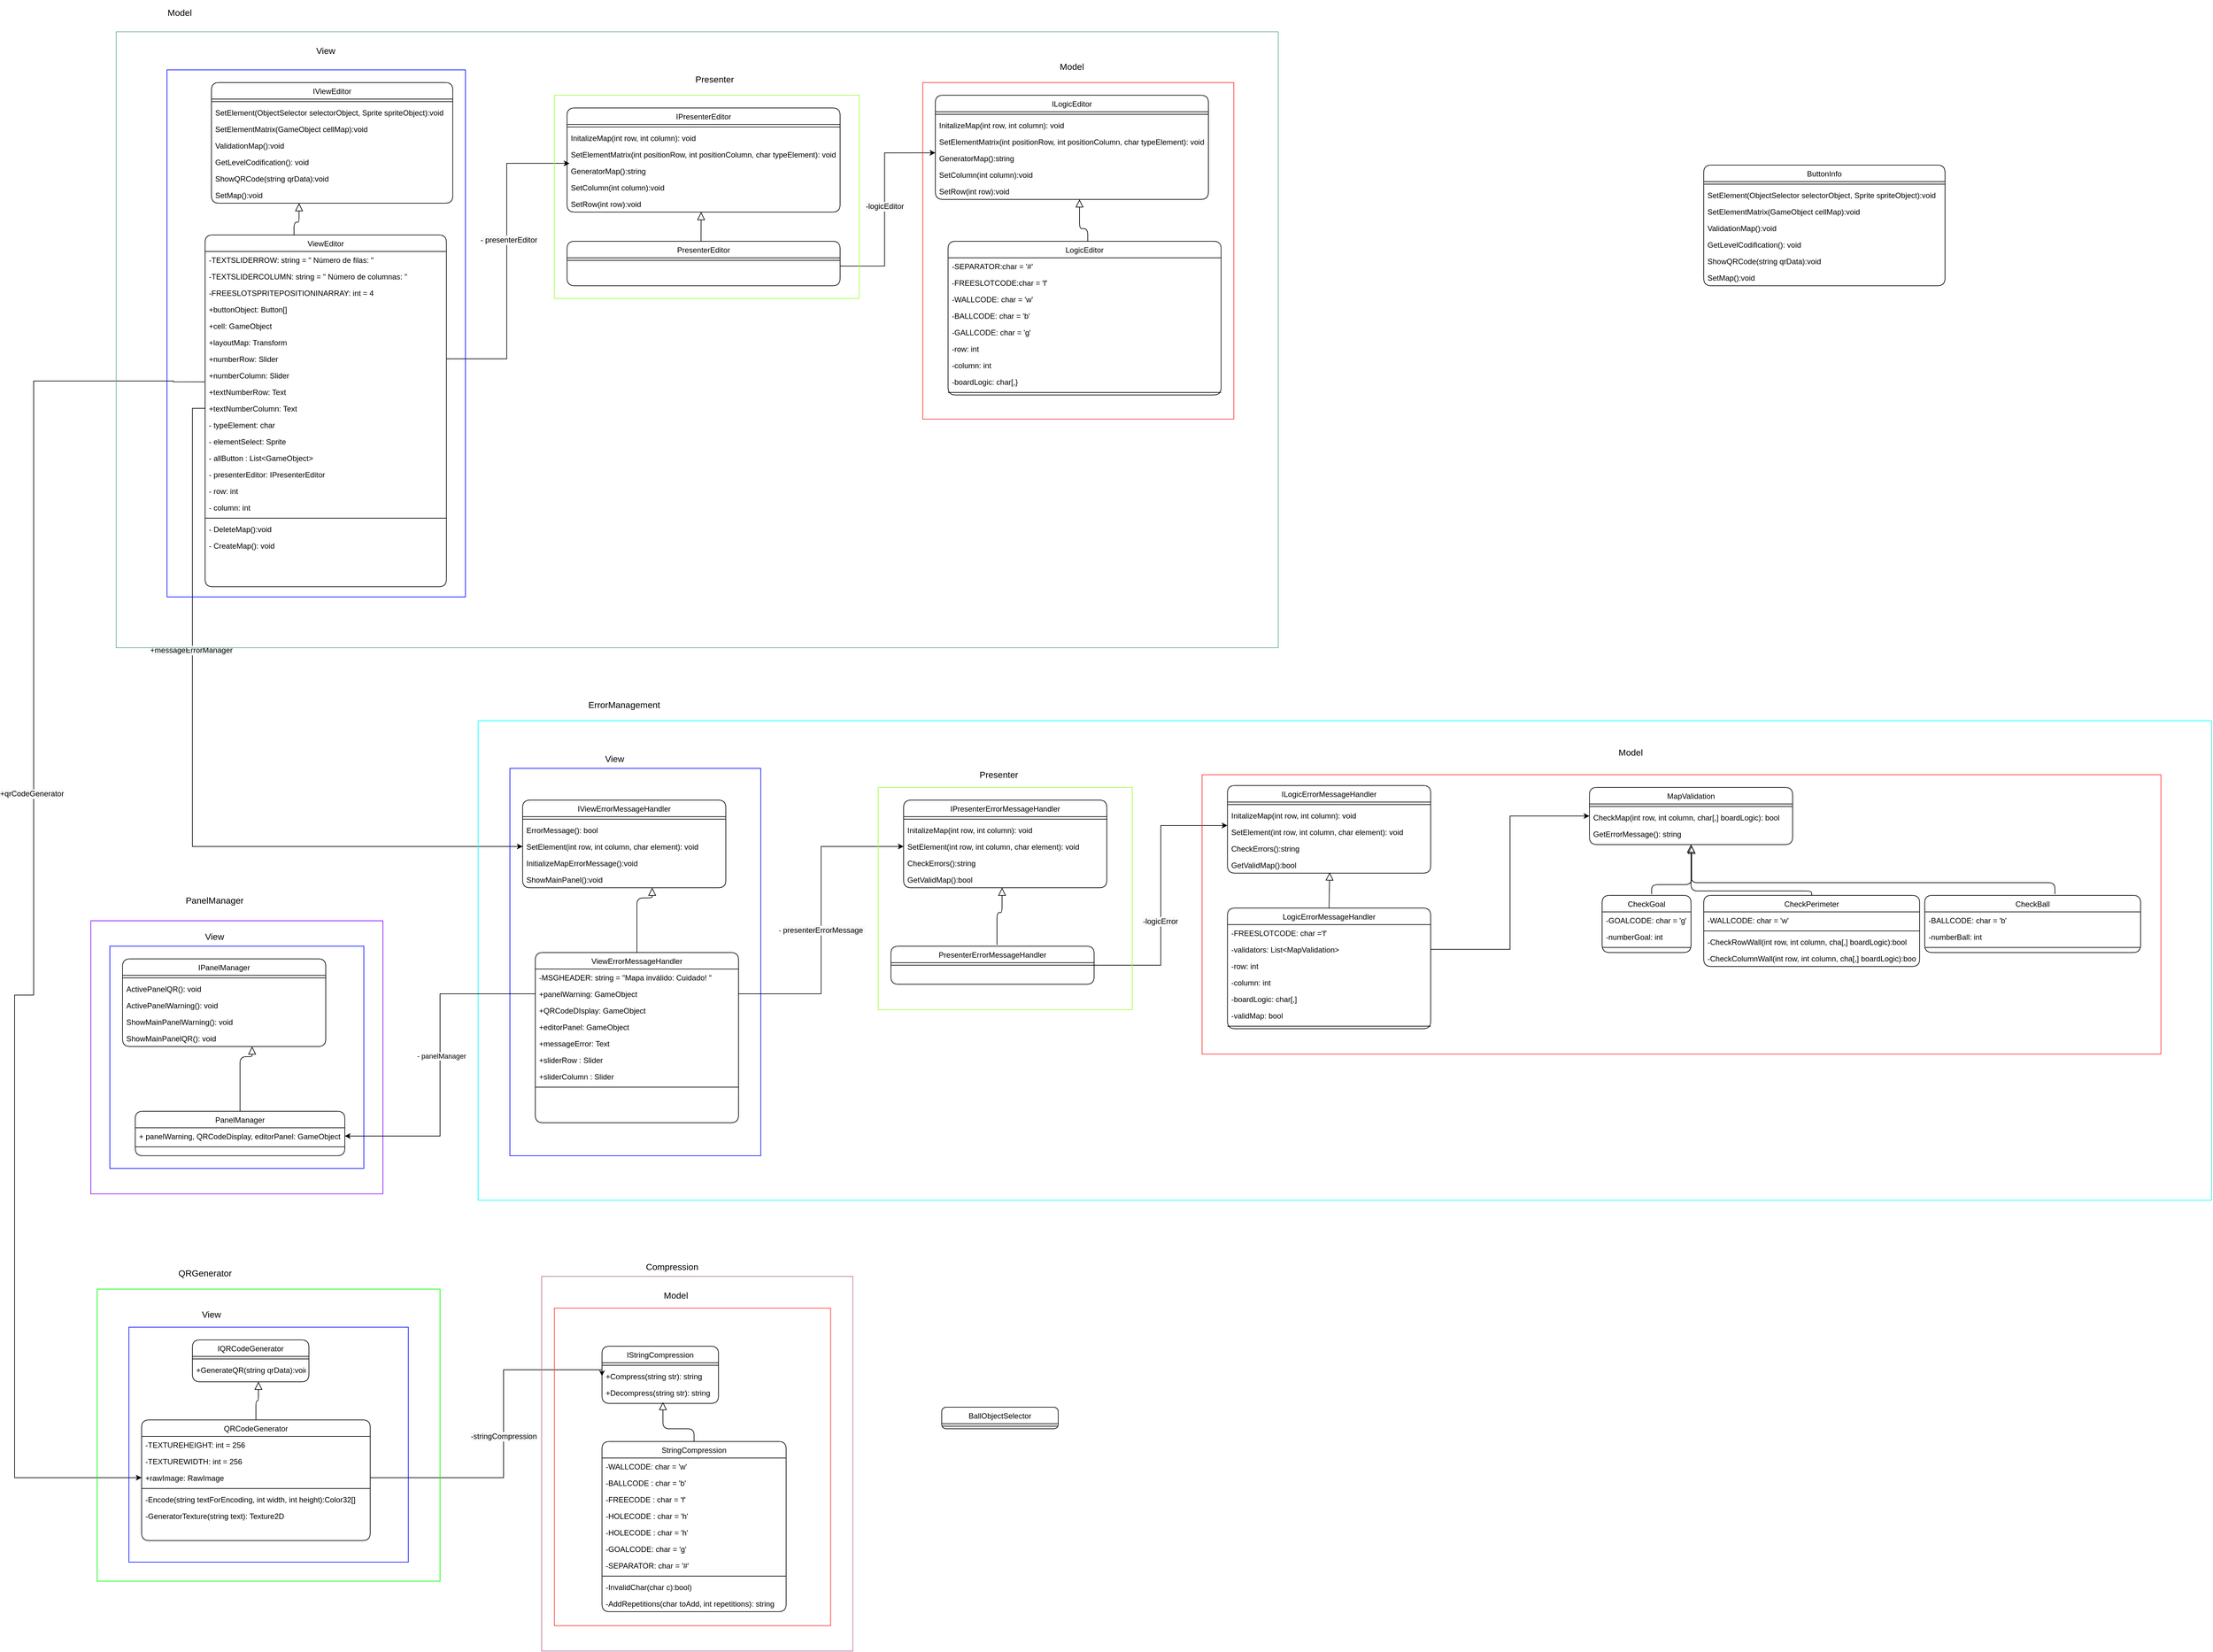 <mxfile version="13.10.4" type="device"><diagram id="OBat52xTPcXyetK9H9nB" name="Page-1"><mxGraphModel dx="1221" dy="645" grid="1" gridSize="10" guides="1" tooltips="1" connect="1" arrows="1" fold="1" page="1" pageScale="1" pageWidth="900" pageHeight="1600" math="0" shadow="0"><root><mxCell id="0"/><mxCell id="1" parent="0"/><mxCell id="oT0j16-6dYP7ZHMfwY1u-1" value="IStringCompression" style="swimlane;fontStyle=0;align=center;verticalAlign=top;childLayout=stackLayout;horizontal=1;startSize=26;horizontalStack=0;resizeParent=1;resizeLast=0;collapsible=1;marginBottom=0;shadow=0;strokeWidth=1;rounded=1;" parent="1" vertex="1"><mxGeometry x="1205" y="2140" width="183.5" height="90" as="geometry"><mxRectangle x="550" y="140" width="160" height="26" as="alternateBounds"/></mxGeometry></mxCell><mxCell id="oT0j16-6dYP7ZHMfwY1u-2" value="" style="line;html=1;strokeWidth=1;align=left;verticalAlign=middle;spacingTop=-1;spacingLeft=3;spacingRight=3;rotatable=0;labelPosition=right;points=[];portConstraint=eastwest;rounded=1;" parent="oT0j16-6dYP7ZHMfwY1u-1" vertex="1"><mxGeometry y="26" width="183.5" height="8" as="geometry"/></mxCell><mxCell id="oT0j16-6dYP7ZHMfwY1u-3" value="+Compress(string str): string" style="text;align=left;verticalAlign=top;spacingLeft=4;spacingRight=4;overflow=hidden;rotatable=0;points=[[0,0.5],[1,0.5]];portConstraint=eastwest;rounded=1;" parent="oT0j16-6dYP7ZHMfwY1u-1" vertex="1"><mxGeometry y="34" width="183.5" height="26" as="geometry"/></mxCell><mxCell id="oT0j16-6dYP7ZHMfwY1u-4" value="+Decompress(string str): string" style="text;align=left;verticalAlign=top;spacingLeft=4;spacingRight=4;overflow=hidden;rotatable=0;points=[[0,0.5],[1,0.5]];portConstraint=eastwest;rounded=1;" parent="oT0j16-6dYP7ZHMfwY1u-1" vertex="1"><mxGeometry y="60" width="183.5" height="26" as="geometry"/></mxCell><mxCell id="oT0j16-6dYP7ZHMfwY1u-5" value="StringCompression" style="swimlane;fontStyle=0;align=center;verticalAlign=top;childLayout=stackLayout;horizontal=1;startSize=26;horizontalStack=0;resizeParent=1;resizeLast=0;collapsible=1;marginBottom=0;shadow=0;strokeWidth=1;rounded=1;" parent="1" vertex="1"><mxGeometry x="1205" y="2290" width="290" height="268" as="geometry"><mxRectangle x="550" y="140" width="160" height="26" as="alternateBounds"/></mxGeometry></mxCell><mxCell id="oT0j16-6dYP7ZHMfwY1u-6" value="-WALLCODE: char = 'w'" style="text;align=left;verticalAlign=top;spacingLeft=4;spacingRight=4;overflow=hidden;rotatable=0;points=[[0,0.5],[1,0.5]];portConstraint=eastwest;rounded=1;" parent="oT0j16-6dYP7ZHMfwY1u-5" vertex="1"><mxGeometry y="26" width="290" height="26" as="geometry"/></mxCell><mxCell id="oT0j16-6dYP7ZHMfwY1u-7" value="-BALLCODE : char = 'b'" style="text;align=left;verticalAlign=top;spacingLeft=4;spacingRight=4;overflow=hidden;rotatable=0;points=[[0,0.5],[1,0.5]];portConstraint=eastwest;rounded=1;" parent="oT0j16-6dYP7ZHMfwY1u-5" vertex="1"><mxGeometry y="52" width="290" height="26" as="geometry"/></mxCell><mxCell id="oT0j16-6dYP7ZHMfwY1u-8" value="-FREECODE : char = 'f'" style="text;align=left;verticalAlign=top;spacingLeft=4;spacingRight=4;overflow=hidden;rotatable=0;points=[[0,0.5],[1,0.5]];portConstraint=eastwest;rounded=1;" parent="oT0j16-6dYP7ZHMfwY1u-5" vertex="1"><mxGeometry y="78" width="290" height="26" as="geometry"/></mxCell><mxCell id="oT0j16-6dYP7ZHMfwY1u-9" value="-HOLECODE : char = 'h'" style="text;align=left;verticalAlign=top;spacingLeft=4;spacingRight=4;overflow=hidden;rotatable=0;points=[[0,0.5],[1,0.5]];portConstraint=eastwest;rounded=1;" parent="oT0j16-6dYP7ZHMfwY1u-5" vertex="1"><mxGeometry y="104" width="290" height="26" as="geometry"/></mxCell><mxCell id="oT0j16-6dYP7ZHMfwY1u-10" value="-HOLECODE : char = 'h'" style="text;align=left;verticalAlign=top;spacingLeft=4;spacingRight=4;overflow=hidden;rotatable=0;points=[[0,0.5],[1,0.5]];portConstraint=eastwest;rounded=1;" parent="oT0j16-6dYP7ZHMfwY1u-5" vertex="1"><mxGeometry y="130" width="290" height="26" as="geometry"/></mxCell><mxCell id="oT0j16-6dYP7ZHMfwY1u-11" value="-GOALCODE: char = 'g'" style="text;align=left;verticalAlign=top;spacingLeft=4;spacingRight=4;overflow=hidden;rotatable=0;points=[[0,0.5],[1,0.5]];portConstraint=eastwest;rounded=1;" parent="oT0j16-6dYP7ZHMfwY1u-5" vertex="1"><mxGeometry y="156" width="290" height="26" as="geometry"/></mxCell><mxCell id="oT0j16-6dYP7ZHMfwY1u-12" value="-SEPARATOR: char = '#'" style="text;align=left;verticalAlign=top;spacingLeft=4;spacingRight=4;overflow=hidden;rotatable=0;points=[[0,0.5],[1,0.5]];portConstraint=eastwest;rounded=1;" parent="oT0j16-6dYP7ZHMfwY1u-5" vertex="1"><mxGeometry y="182" width="290" height="26" as="geometry"/></mxCell><mxCell id="oT0j16-6dYP7ZHMfwY1u-13" value="" style="line;html=1;strokeWidth=1;align=left;verticalAlign=middle;spacingTop=-1;spacingLeft=3;spacingRight=3;rotatable=0;labelPosition=right;points=[];portConstraint=eastwest;rounded=1;" parent="oT0j16-6dYP7ZHMfwY1u-5" vertex="1"><mxGeometry y="208" width="290" height="8" as="geometry"/></mxCell><mxCell id="oT0j16-6dYP7ZHMfwY1u-14" value="-InvalidChar(char c):bool)" style="text;align=left;verticalAlign=top;spacingLeft=4;spacingRight=4;overflow=hidden;rotatable=0;points=[[0,0.5],[1,0.5]];portConstraint=eastwest;rounded=1;" parent="oT0j16-6dYP7ZHMfwY1u-5" vertex="1"><mxGeometry y="216" width="290" height="26" as="geometry"/></mxCell><mxCell id="oT0j16-6dYP7ZHMfwY1u-15" value="-AddRepetitions(char toAdd, int repetitions): string" style="text;align=left;verticalAlign=top;spacingLeft=4;spacingRight=4;overflow=hidden;rotatable=0;points=[[0,0.5],[1,0.5]];portConstraint=eastwest;rounded=1;" parent="oT0j16-6dYP7ZHMfwY1u-5" vertex="1"><mxGeometry y="242" width="290" height="26" as="geometry"/></mxCell><mxCell id="oT0j16-6dYP7ZHMfwY1u-16" value="" style="endArrow=block;endSize=10;endFill=0;shadow=0;strokeWidth=1;edgeStyle=elbowEdgeStyle;elbow=vertical;exitX=0.5;exitY=0;exitDx=0;exitDy=0;entryX=0.523;entryY=1.077;entryDx=0;entryDy=0;entryPerimeter=0;" parent="1" source="oT0j16-6dYP7ZHMfwY1u-5" target="oT0j16-6dYP7ZHMfwY1u-4" edge="1"><mxGeometry width="160" relative="1" as="geometry"><mxPoint x="906.75" y="2270" as="sourcePoint"/><mxPoint x="935" y="2210" as="targetPoint"/><Array as="points"><mxPoint x="1265" y="2270"/></Array></mxGeometry></mxCell><mxCell id="oT0j16-6dYP7ZHMfwY1u-17" value="IViewErrorMessageHandler" style="swimlane;fontStyle=0;align=center;verticalAlign=top;childLayout=stackLayout;horizontal=1;startSize=26;horizontalStack=0;resizeParent=1;resizeLast=0;collapsible=1;marginBottom=0;shadow=0;strokeWidth=1;rounded=1;" parent="1" vertex="1"><mxGeometry x="1080" y="1280" width="320" height="138" as="geometry"><mxRectangle x="550" y="140" width="160" height="26" as="alternateBounds"/></mxGeometry></mxCell><mxCell id="oT0j16-6dYP7ZHMfwY1u-18" value="" style="line;html=1;strokeWidth=1;align=left;verticalAlign=middle;spacingTop=-1;spacingLeft=3;spacingRight=3;rotatable=0;labelPosition=right;points=[];portConstraint=eastwest;rounded=1;" parent="oT0j16-6dYP7ZHMfwY1u-17" vertex="1"><mxGeometry y="26" width="320" height="8" as="geometry"/></mxCell><mxCell id="oT0j16-6dYP7ZHMfwY1u-19" value="ErrorMessage(): bool" style="text;align=left;verticalAlign=top;spacingLeft=4;spacingRight=4;overflow=hidden;rotatable=0;points=[[0,0.5],[1,0.5]];portConstraint=eastwest;rounded=1;" parent="oT0j16-6dYP7ZHMfwY1u-17" vertex="1"><mxGeometry y="34" width="320" height="26" as="geometry"/></mxCell><mxCell id="oT0j16-6dYP7ZHMfwY1u-20" value="SetElement(int row, int column, char element): void" style="text;align=left;verticalAlign=top;spacingLeft=4;spacingRight=4;overflow=hidden;rotatable=0;points=[[0,0.5],[1,0.5]];portConstraint=eastwest;rounded=1;" parent="oT0j16-6dYP7ZHMfwY1u-17" vertex="1"><mxGeometry y="60" width="320" height="26" as="geometry"/></mxCell><mxCell id="oT0j16-6dYP7ZHMfwY1u-21" value="InitializeMapErrorMessage():void" style="text;align=left;verticalAlign=top;spacingLeft=4;spacingRight=4;overflow=hidden;rotatable=0;points=[[0,0.5],[1,0.5]];portConstraint=eastwest;rounded=1;" parent="oT0j16-6dYP7ZHMfwY1u-17" vertex="1"><mxGeometry y="86" width="320" height="26" as="geometry"/></mxCell><mxCell id="oT0j16-6dYP7ZHMfwY1u-22" value="ShowMainPanel():void" style="text;align=left;verticalAlign=top;spacingLeft=4;spacingRight=4;overflow=hidden;rotatable=0;points=[[0,0.5],[1,0.5]];portConstraint=eastwest;rounded=1;" parent="oT0j16-6dYP7ZHMfwY1u-17" vertex="1"><mxGeometry y="112" width="320" height="26" as="geometry"/></mxCell><mxCell id="oT0j16-6dYP7ZHMfwY1u-24" value="ViewErrorMessageHandler" style="swimlane;fontStyle=0;align=center;verticalAlign=top;childLayout=stackLayout;horizontal=1;startSize=26;horizontalStack=0;resizeParent=1;resizeLast=0;collapsible=1;marginBottom=0;shadow=0;strokeWidth=1;rounded=1;" parent="1" vertex="1"><mxGeometry x="1100" y="1520" width="320" height="268" as="geometry"><mxRectangle x="550" y="140" width="160" height="26" as="alternateBounds"/></mxGeometry></mxCell><mxCell id="oT0j16-6dYP7ZHMfwY1u-25" value="-MSGHEADER: string = &quot;Mapa inválido: Cuidado! &quot;" style="text;align=left;verticalAlign=top;spacingLeft=4;spacingRight=4;overflow=hidden;rotatable=0;points=[[0,0.5],[1,0.5]];portConstraint=eastwest;rounded=1;" parent="oT0j16-6dYP7ZHMfwY1u-24" vertex="1"><mxGeometry y="26" width="320" height="26" as="geometry"/></mxCell><mxCell id="oT0j16-6dYP7ZHMfwY1u-26" value="+panelWarning: GameObject" style="text;align=left;verticalAlign=top;spacingLeft=4;spacingRight=4;overflow=hidden;rotatable=0;points=[[0,0.5],[1,0.5]];portConstraint=eastwest;rounded=1;" parent="oT0j16-6dYP7ZHMfwY1u-24" vertex="1"><mxGeometry y="52" width="320" height="26" as="geometry"/></mxCell><mxCell id="oT0j16-6dYP7ZHMfwY1u-27" value="+QRCodeDIsplay: GameObject" style="text;align=left;verticalAlign=top;spacingLeft=4;spacingRight=4;overflow=hidden;rotatable=0;points=[[0,0.5],[1,0.5]];portConstraint=eastwest;rounded=1;" parent="oT0j16-6dYP7ZHMfwY1u-24" vertex="1"><mxGeometry y="78" width="320" height="26" as="geometry"/></mxCell><mxCell id="oT0j16-6dYP7ZHMfwY1u-28" value="+editorPanel: GameObject" style="text;align=left;verticalAlign=top;spacingLeft=4;spacingRight=4;overflow=hidden;rotatable=0;points=[[0,0.5],[1,0.5]];portConstraint=eastwest;rounded=1;" parent="oT0j16-6dYP7ZHMfwY1u-24" vertex="1"><mxGeometry y="104" width="320" height="26" as="geometry"/></mxCell><mxCell id="oT0j16-6dYP7ZHMfwY1u-29" value="+messageError: Text" style="text;align=left;verticalAlign=top;spacingLeft=4;spacingRight=4;overflow=hidden;rotatable=0;points=[[0,0.5],[1,0.5]];portConstraint=eastwest;rounded=1;" parent="oT0j16-6dYP7ZHMfwY1u-24" vertex="1"><mxGeometry y="130" width="320" height="26" as="geometry"/></mxCell><mxCell id="oT0j16-6dYP7ZHMfwY1u-30" value="+sliderRow : Slider" style="text;align=left;verticalAlign=top;spacingLeft=4;spacingRight=4;overflow=hidden;rotatable=0;points=[[0,0.5],[1,0.5]];portConstraint=eastwest;rounded=1;" parent="oT0j16-6dYP7ZHMfwY1u-24" vertex="1"><mxGeometry y="156" width="320" height="26" as="geometry"/></mxCell><mxCell id="oT0j16-6dYP7ZHMfwY1u-31" value="+sliderColumn : Slider" style="text;align=left;verticalAlign=top;spacingLeft=4;spacingRight=4;overflow=hidden;rotatable=0;points=[[0,0.5],[1,0.5]];portConstraint=eastwest;rounded=1;" parent="oT0j16-6dYP7ZHMfwY1u-24" vertex="1"><mxGeometry y="182" width="320" height="26" as="geometry"/></mxCell><mxCell id="oT0j16-6dYP7ZHMfwY1u-32" value="" style="line;html=1;strokeWidth=1;align=left;verticalAlign=middle;spacingTop=-1;spacingLeft=3;spacingRight=3;rotatable=0;labelPosition=right;points=[];portConstraint=eastwest;rounded=1;" parent="oT0j16-6dYP7ZHMfwY1u-24" vertex="1"><mxGeometry y="208" width="320" height="8" as="geometry"/></mxCell><mxCell id="oT0j16-6dYP7ZHMfwY1u-33" value="" style="endArrow=block;endSize=10;endFill=0;shadow=0;strokeWidth=1;edgeStyle=elbowEdgeStyle;elbow=vertical;exitX=0.5;exitY=0;exitDx=0;exitDy=0;" parent="1" source="oT0j16-6dYP7ZHMfwY1u-24" target="oT0j16-6dYP7ZHMfwY1u-22" edge="1"><mxGeometry width="160" relative="1" as="geometry"><mxPoint x="1369.03" y="1454" as="sourcePoint"/><mxPoint x="1320.0" y="1392.002" as="targetPoint"/><Array as="points"><mxPoint x="1284.03" y="1434"/></Array></mxGeometry></mxCell><mxCell id="oT0j16-6dYP7ZHMfwY1u-34" value="IPresenterErrorMessageHandler" style="swimlane;fontStyle=0;align=center;verticalAlign=top;childLayout=stackLayout;horizontal=1;startSize=26;horizontalStack=0;resizeParent=1;resizeLast=0;collapsible=1;marginBottom=0;shadow=0;strokeWidth=1;rounded=1;" parent="1" vertex="1"><mxGeometry x="1680" y="1280" width="320" height="138" as="geometry"><mxRectangle x="550" y="140" width="160" height="26" as="alternateBounds"/></mxGeometry></mxCell><mxCell id="oT0j16-6dYP7ZHMfwY1u-35" value="" style="line;html=1;strokeWidth=1;align=left;verticalAlign=middle;spacingTop=-1;spacingLeft=3;spacingRight=3;rotatable=0;labelPosition=right;points=[];portConstraint=eastwest;rounded=1;" parent="oT0j16-6dYP7ZHMfwY1u-34" vertex="1"><mxGeometry y="26" width="320" height="8" as="geometry"/></mxCell><mxCell id="oT0j16-6dYP7ZHMfwY1u-36" value="InitalizeMap(int row, int column): void" style="text;align=left;verticalAlign=top;spacingLeft=4;spacingRight=4;overflow=hidden;rotatable=0;points=[[0,0.5],[1,0.5]];portConstraint=eastwest;rounded=1;" parent="oT0j16-6dYP7ZHMfwY1u-34" vertex="1"><mxGeometry y="34" width="320" height="26" as="geometry"/></mxCell><mxCell id="oT0j16-6dYP7ZHMfwY1u-37" value="SetElement(int row, int column, char element): void" style="text;align=left;verticalAlign=top;spacingLeft=4;spacingRight=4;overflow=hidden;rotatable=0;points=[[0,0.5],[1,0.5]];portConstraint=eastwest;rounded=1;" parent="oT0j16-6dYP7ZHMfwY1u-34" vertex="1"><mxGeometry y="60" width="320" height="26" as="geometry"/></mxCell><mxCell id="oT0j16-6dYP7ZHMfwY1u-38" value="CheckErrors():string" style="text;align=left;verticalAlign=top;spacingLeft=4;spacingRight=4;overflow=hidden;rotatable=0;points=[[0,0.5],[1,0.5]];portConstraint=eastwest;rounded=1;" parent="oT0j16-6dYP7ZHMfwY1u-34" vertex="1"><mxGeometry y="86" width="320" height="26" as="geometry"/></mxCell><mxCell id="oT0j16-6dYP7ZHMfwY1u-39" value="GetValidMap():bool" style="text;align=left;verticalAlign=top;spacingLeft=4;spacingRight=4;overflow=hidden;rotatable=0;points=[[0,0.5],[1,0.5]];portConstraint=eastwest;rounded=1;" parent="oT0j16-6dYP7ZHMfwY1u-34" vertex="1"><mxGeometry y="112" width="320" height="26" as="geometry"/></mxCell><mxCell id="oT0j16-6dYP7ZHMfwY1u-40" style="edgeStyle=orthogonalEdgeStyle;rounded=0;orthogonalLoop=1;jettySize=auto;html=1;exitX=1;exitY=0.5;exitDx=0;exitDy=0;entryX=0;entryY=0.115;entryDx=0;entryDy=0;entryPerimeter=0;" parent="1" source="oT0j16-6dYP7ZHMfwY1u-42" target="oT0j16-6dYP7ZHMfwY1u-48" edge="1"><mxGeometry relative="1" as="geometry"/></mxCell><mxCell id="oT0j16-6dYP7ZHMfwY1u-41" value="&lt;span style=&quot;font-size: 12px ; text-align: left ; background-color: rgb(248 , 249 , 250)&quot;&gt;-logicError&lt;/span&gt;" style="edgeLabel;html=1;align=center;verticalAlign=middle;resizable=0;points=[];" parent="oT0j16-6dYP7ZHMfwY1u-40" vertex="1" connectable="0"><mxGeometry x="-0.189" y="1" relative="1" as="geometry"><mxPoint as="offset"/></mxGeometry></mxCell><mxCell id="oT0j16-6dYP7ZHMfwY1u-42" value="PresenterErrorMessageHandler" style="swimlane;fontStyle=0;align=center;verticalAlign=top;childLayout=stackLayout;horizontal=1;startSize=26;horizontalStack=0;resizeParent=1;resizeLast=0;collapsible=1;marginBottom=0;shadow=0;strokeWidth=1;rounded=1;" parent="1" vertex="1"><mxGeometry x="1660" y="1510" width="320" height="60" as="geometry"><mxRectangle x="550" y="140" width="160" height="26" as="alternateBounds"/></mxGeometry></mxCell><mxCell id="oT0j16-6dYP7ZHMfwY1u-43" value="" style="line;html=1;strokeWidth=1;align=left;verticalAlign=middle;spacingTop=-1;spacingLeft=3;spacingRight=3;rotatable=0;labelPosition=right;points=[];portConstraint=eastwest;rounded=1;" parent="oT0j16-6dYP7ZHMfwY1u-42" vertex="1"><mxGeometry y="26" width="320" height="8" as="geometry"/></mxCell><mxCell id="oT0j16-6dYP7ZHMfwY1u-44" value="" style="endArrow=block;endSize=10;endFill=0;shadow=0;strokeWidth=1;edgeStyle=elbowEdgeStyle;elbow=vertical;exitX=0.522;exitY=-0.033;exitDx=0;exitDy=0;exitPerimeter=0;" parent="1" source="oT0j16-6dYP7ZHMfwY1u-42" edge="1"><mxGeometry width="160" relative="1" as="geometry"><mxPoint x="1844.99" y="1473" as="sourcePoint"/><mxPoint x="1835.02" y="1418" as="targetPoint"/><Array as="points"><mxPoint x="1835.02" y="1457"/></Array></mxGeometry></mxCell><mxCell id="oT0j16-6dYP7ZHMfwY1u-45" value="ILogicErrorMessageHandler" style="swimlane;fontStyle=0;align=center;verticalAlign=top;childLayout=stackLayout;horizontal=1;startSize=26;horizontalStack=0;resizeParent=1;resizeLast=0;collapsible=1;marginBottom=0;shadow=0;strokeWidth=1;rounded=1;" parent="1" vertex="1"><mxGeometry x="2190" y="1257" width="320" height="138" as="geometry"><mxRectangle x="550" y="140" width="160" height="26" as="alternateBounds"/></mxGeometry></mxCell><mxCell id="oT0j16-6dYP7ZHMfwY1u-46" value="" style="line;html=1;strokeWidth=1;align=left;verticalAlign=middle;spacingTop=-1;spacingLeft=3;spacingRight=3;rotatable=0;labelPosition=right;points=[];portConstraint=eastwest;rounded=1;" parent="oT0j16-6dYP7ZHMfwY1u-45" vertex="1"><mxGeometry y="26" width="320" height="8" as="geometry"/></mxCell><mxCell id="oT0j16-6dYP7ZHMfwY1u-47" value="InitalizeMap(int row, int column): void" style="text;align=left;verticalAlign=top;spacingLeft=4;spacingRight=4;overflow=hidden;rotatable=0;points=[[0,0.5],[1,0.5]];portConstraint=eastwest;rounded=1;" parent="oT0j16-6dYP7ZHMfwY1u-45" vertex="1"><mxGeometry y="34" width="320" height="26" as="geometry"/></mxCell><mxCell id="oT0j16-6dYP7ZHMfwY1u-48" value="SetElement(int row, int column, char element): void" style="text;align=left;verticalAlign=top;spacingLeft=4;spacingRight=4;overflow=hidden;rotatable=0;points=[[0,0.5],[1,0.5]];portConstraint=eastwest;rounded=1;" parent="oT0j16-6dYP7ZHMfwY1u-45" vertex="1"><mxGeometry y="60" width="320" height="26" as="geometry"/></mxCell><mxCell id="oT0j16-6dYP7ZHMfwY1u-49" value="CheckErrors():string" style="text;align=left;verticalAlign=top;spacingLeft=4;spacingRight=4;overflow=hidden;rotatable=0;points=[[0,0.5],[1,0.5]];portConstraint=eastwest;rounded=1;" parent="oT0j16-6dYP7ZHMfwY1u-45" vertex="1"><mxGeometry y="86" width="320" height="26" as="geometry"/></mxCell><mxCell id="oT0j16-6dYP7ZHMfwY1u-50" value="GetValidMap():bool" style="text;align=left;verticalAlign=top;spacingLeft=4;spacingRight=4;overflow=hidden;rotatable=0;points=[[0,0.5],[1,0.5]];portConstraint=eastwest;rounded=1;" parent="oT0j16-6dYP7ZHMfwY1u-45" vertex="1"><mxGeometry y="112" width="320" height="26" as="geometry"/></mxCell><mxCell id="oT0j16-6dYP7ZHMfwY1u-51" value="LogicErrorMessageHandler" style="swimlane;fontStyle=0;align=center;verticalAlign=top;childLayout=stackLayout;horizontal=1;startSize=26;horizontalStack=0;resizeParent=1;resizeLast=0;collapsible=1;marginBottom=0;shadow=0;strokeWidth=1;rounded=1;" parent="1" vertex="1"><mxGeometry x="2190" y="1450" width="320" height="190" as="geometry"><mxRectangle x="550" y="140" width="160" height="26" as="alternateBounds"/></mxGeometry></mxCell><mxCell id="oT0j16-6dYP7ZHMfwY1u-52" value="-FREESLOTCODE: char ='f'" style="text;align=left;verticalAlign=top;spacingLeft=4;spacingRight=4;overflow=hidden;rotatable=0;points=[[0,0.5],[1,0.5]];portConstraint=eastwest;rounded=1;" parent="oT0j16-6dYP7ZHMfwY1u-51" vertex="1"><mxGeometry y="26" width="320" height="26" as="geometry"/></mxCell><mxCell id="oT0j16-6dYP7ZHMfwY1u-53" value="-validators: List&lt;MapValidation&gt;" style="text;align=left;verticalAlign=top;spacingLeft=4;spacingRight=4;overflow=hidden;rotatable=0;points=[[0,0.5],[1,0.5]];portConstraint=eastwest;rounded=1;" parent="oT0j16-6dYP7ZHMfwY1u-51" vertex="1"><mxGeometry y="52" width="320" height="26" as="geometry"/></mxCell><mxCell id="oT0j16-6dYP7ZHMfwY1u-54" value="-row: int" style="text;align=left;verticalAlign=top;spacingLeft=4;spacingRight=4;overflow=hidden;rotatable=0;points=[[0,0.5],[1,0.5]];portConstraint=eastwest;rounded=1;" parent="oT0j16-6dYP7ZHMfwY1u-51" vertex="1"><mxGeometry y="78" width="320" height="26" as="geometry"/></mxCell><mxCell id="oT0j16-6dYP7ZHMfwY1u-55" value="-column: int" style="text;align=left;verticalAlign=top;spacingLeft=4;spacingRight=4;overflow=hidden;rotatable=0;points=[[0,0.5],[1,0.5]];portConstraint=eastwest;rounded=1;" parent="oT0j16-6dYP7ZHMfwY1u-51" vertex="1"><mxGeometry y="104" width="320" height="26" as="geometry"/></mxCell><mxCell id="oT0j16-6dYP7ZHMfwY1u-56" value="-boardLogic: char[,]" style="text;align=left;verticalAlign=top;spacingLeft=4;spacingRight=4;overflow=hidden;rotatable=0;points=[[0,0.5],[1,0.5]];portConstraint=eastwest;rounded=1;" parent="oT0j16-6dYP7ZHMfwY1u-51" vertex="1"><mxGeometry y="130" width="320" height="26" as="geometry"/></mxCell><mxCell id="oT0j16-6dYP7ZHMfwY1u-57" value="-validMap: bool" style="text;align=left;verticalAlign=top;spacingLeft=4;spacingRight=4;overflow=hidden;rotatable=0;points=[[0,0.5],[1,0.5]];portConstraint=eastwest;rounded=1;" parent="oT0j16-6dYP7ZHMfwY1u-51" vertex="1"><mxGeometry y="156" width="320" height="26" as="geometry"/></mxCell><mxCell id="oT0j16-6dYP7ZHMfwY1u-58" value="" style="line;html=1;strokeWidth=1;align=left;verticalAlign=middle;spacingTop=-1;spacingLeft=3;spacingRight=3;rotatable=0;labelPosition=right;points=[];portConstraint=eastwest;rounded=1;" parent="oT0j16-6dYP7ZHMfwY1u-51" vertex="1"><mxGeometry y="182" width="320" height="8" as="geometry"/></mxCell><mxCell id="oT0j16-6dYP7ZHMfwY1u-59" value="" style="endArrow=block;endSize=10;endFill=0;shadow=0;strokeWidth=1;edgeStyle=elbowEdgeStyle;elbow=vertical;exitX=0.5;exitY=0;exitDx=0;exitDy=0;entryX=0.503;entryY=0.962;entryDx=0;entryDy=0;entryPerimeter=0;" parent="1" source="oT0j16-6dYP7ZHMfwY1u-51" target="oT0j16-6dYP7ZHMfwY1u-50" edge="1"><mxGeometry width="160" relative="1" as="geometry"><mxPoint x="2330" y="1488.02" as="sourcePoint"/><mxPoint x="2337.98" y="1408" as="targetPoint"/><Array as="points"><mxPoint x="2337.98" y="1447"/></Array></mxGeometry></mxCell><mxCell id="oT0j16-6dYP7ZHMfwY1u-60" value="MapValidation" style="swimlane;fontStyle=0;align=center;verticalAlign=top;childLayout=stackLayout;horizontal=1;startSize=26;horizontalStack=0;resizeParent=1;resizeLast=0;collapsible=1;marginBottom=0;shadow=0;strokeWidth=1;rounded=1;" parent="1" vertex="1"><mxGeometry x="2760" y="1260" width="320" height="90" as="geometry"><mxRectangle x="550" y="140" width="160" height="26" as="alternateBounds"/></mxGeometry></mxCell><mxCell id="oT0j16-6dYP7ZHMfwY1u-61" value="" style="line;html=1;strokeWidth=1;align=left;verticalAlign=middle;spacingTop=-1;spacingLeft=3;spacingRight=3;rotatable=0;labelPosition=right;points=[];portConstraint=eastwest;rounded=1;" parent="oT0j16-6dYP7ZHMfwY1u-60" vertex="1"><mxGeometry y="26" width="320" height="8" as="geometry"/></mxCell><mxCell id="oT0j16-6dYP7ZHMfwY1u-62" value="CheckMap(int row, int column, char[,] boardLogic): bool" style="text;align=left;verticalAlign=top;spacingLeft=4;spacingRight=4;overflow=hidden;rotatable=0;points=[[0,0.5],[1,0.5]];portConstraint=eastwest;rounded=1;" parent="oT0j16-6dYP7ZHMfwY1u-60" vertex="1"><mxGeometry y="34" width="320" height="26" as="geometry"/></mxCell><mxCell id="oT0j16-6dYP7ZHMfwY1u-63" value="GetErrorMessage(): string" style="text;align=left;verticalAlign=top;spacingLeft=4;spacingRight=4;overflow=hidden;rotatable=0;points=[[0,0.5],[1,0.5]];portConstraint=eastwest;rounded=1;" parent="oT0j16-6dYP7ZHMfwY1u-60" vertex="1"><mxGeometry y="60" width="320" height="26" as="geometry"/></mxCell><mxCell id="oT0j16-6dYP7ZHMfwY1u-64" value="CheckGoal" style="swimlane;fontStyle=0;align=center;verticalAlign=top;childLayout=stackLayout;horizontal=1;startSize=26;horizontalStack=0;resizeParent=1;resizeLast=0;collapsible=1;marginBottom=0;shadow=0;strokeWidth=1;rounded=1;" parent="1" vertex="1"><mxGeometry x="2780" y="1430" width="140" height="90" as="geometry"><mxRectangle x="550" y="140" width="160" height="26" as="alternateBounds"/></mxGeometry></mxCell><mxCell id="oT0j16-6dYP7ZHMfwY1u-65" value="-GOALCODE: char = 'g'" style="text;align=left;verticalAlign=top;spacingLeft=4;spacingRight=4;overflow=hidden;rotatable=0;points=[[0,0.5],[1,0.5]];portConstraint=eastwest;rounded=1;" parent="oT0j16-6dYP7ZHMfwY1u-64" vertex="1"><mxGeometry y="26" width="140" height="26" as="geometry"/></mxCell><mxCell id="oT0j16-6dYP7ZHMfwY1u-66" value="-numberGoal: int" style="text;align=left;verticalAlign=top;spacingLeft=4;spacingRight=4;overflow=hidden;rotatable=0;points=[[0,0.5],[1,0.5]];portConstraint=eastwest;rounded=1;" parent="oT0j16-6dYP7ZHMfwY1u-64" vertex="1"><mxGeometry y="52" width="140" height="26" as="geometry"/></mxCell><mxCell id="oT0j16-6dYP7ZHMfwY1u-67" value="" style="line;html=1;strokeWidth=1;align=left;verticalAlign=middle;spacingTop=-1;spacingLeft=3;spacingRight=3;rotatable=0;labelPosition=right;points=[];portConstraint=eastwest;rounded=1;" parent="oT0j16-6dYP7ZHMfwY1u-64" vertex="1"><mxGeometry y="78" width="140" height="8" as="geometry"/></mxCell><mxCell id="oT0j16-6dYP7ZHMfwY1u-68" value="CheckPerimeter" style="swimlane;fontStyle=0;align=center;verticalAlign=top;childLayout=stackLayout;horizontal=1;startSize=26;horizontalStack=0;resizeParent=1;resizeLast=0;collapsible=1;marginBottom=0;shadow=0;strokeWidth=1;rounded=1;" parent="1" vertex="1"><mxGeometry x="2940" y="1430" width="340" height="112" as="geometry"><mxRectangle x="550" y="140" width="160" height="26" as="alternateBounds"/></mxGeometry></mxCell><mxCell id="oT0j16-6dYP7ZHMfwY1u-69" value="-WALLCODE: char = 'w'" style="text;align=left;verticalAlign=top;spacingLeft=4;spacingRight=4;overflow=hidden;rotatable=0;points=[[0,0.5],[1,0.5]];portConstraint=eastwest;rounded=1;" parent="oT0j16-6dYP7ZHMfwY1u-68" vertex="1"><mxGeometry y="26" width="340" height="26" as="geometry"/></mxCell><mxCell id="oT0j16-6dYP7ZHMfwY1u-70" value="" style="line;html=1;strokeWidth=1;align=left;verticalAlign=middle;spacingTop=-1;spacingLeft=3;spacingRight=3;rotatable=0;labelPosition=right;points=[];portConstraint=eastwest;rounded=1;" parent="oT0j16-6dYP7ZHMfwY1u-68" vertex="1"><mxGeometry y="52" width="340" height="8" as="geometry"/></mxCell><mxCell id="oT0j16-6dYP7ZHMfwY1u-71" value="-CheckRowWall(int row, int column, cha[,] boardLogic):bool" style="text;align=left;verticalAlign=top;spacingLeft=4;spacingRight=4;overflow=hidden;rotatable=0;points=[[0,0.5],[1,0.5]];portConstraint=eastwest;rounded=1;" parent="oT0j16-6dYP7ZHMfwY1u-68" vertex="1"><mxGeometry y="60" width="340" height="26" as="geometry"/></mxCell><mxCell id="oT0j16-6dYP7ZHMfwY1u-72" value="-CheckColumnWall(int row, int column, cha[,] boardLogic):bool" style="text;align=left;verticalAlign=top;spacingLeft=4;spacingRight=4;overflow=hidden;rotatable=0;points=[[0,0.5],[1,0.5]];portConstraint=eastwest;rounded=1;" parent="oT0j16-6dYP7ZHMfwY1u-68" vertex="1"><mxGeometry y="86" width="340" height="26" as="geometry"/></mxCell><mxCell id="oT0j16-6dYP7ZHMfwY1u-73" value="" style="endArrow=block;endSize=10;endFill=0;shadow=0;strokeWidth=1;edgeStyle=elbowEdgeStyle;elbow=vertical;exitX=0.557;exitY=-0.022;exitDx=0;exitDy=0;entryX=0.503;entryY=1.231;entryDx=0;entryDy=0;entryPerimeter=0;exitPerimeter=0;" parent="1" source="oT0j16-6dYP7ZHMfwY1u-64" target="oT0j16-6dYP7ZHMfwY1u-63" edge="1"><mxGeometry width="160" relative="1" as="geometry"><mxPoint x="2860" y="1415.99" as="sourcePoint"/><mxPoint x="2860.96" y="1360.002" as="targetPoint"/><Array as="points"><mxPoint x="2847.98" y="1412.99"/></Array></mxGeometry></mxCell><mxCell id="oT0j16-6dYP7ZHMfwY1u-74" value="" style="endArrow=block;endSize=10;endFill=0;shadow=0;strokeWidth=1;edgeStyle=elbowEdgeStyle;elbow=vertical;exitX=0.5;exitY=0;exitDx=0;exitDy=0;" parent="1" source="oT0j16-6dYP7ZHMfwY1u-68" edge="1"><mxGeometry width="160" relative="1" as="geometry"><mxPoint x="2867.98" y="1438.02" as="sourcePoint"/><mxPoint x="2920" y="1350" as="targetPoint"/><Array as="points"><mxPoint x="2857.98" y="1422.99"/></Array></mxGeometry></mxCell><mxCell id="oT0j16-6dYP7ZHMfwY1u-75" value="CheckBall" style="swimlane;fontStyle=0;align=center;verticalAlign=top;childLayout=stackLayout;horizontal=1;startSize=26;horizontalStack=0;resizeParent=1;resizeLast=0;collapsible=1;marginBottom=0;shadow=0;strokeWidth=1;rounded=1;" parent="1" vertex="1"><mxGeometry x="3288" y="1430" width="340" height="90" as="geometry"><mxRectangle x="550" y="140" width="160" height="26" as="alternateBounds"/></mxGeometry></mxCell><mxCell id="oT0j16-6dYP7ZHMfwY1u-76" value="-BALLCODE: char = 'b'" style="text;align=left;verticalAlign=top;spacingLeft=4;spacingRight=4;overflow=hidden;rotatable=0;points=[[0,0.5],[1,0.5]];portConstraint=eastwest;rounded=1;" parent="oT0j16-6dYP7ZHMfwY1u-75" vertex="1"><mxGeometry y="26" width="340" height="26" as="geometry"/></mxCell><mxCell id="oT0j16-6dYP7ZHMfwY1u-77" value="-numberBall: int " style="text;align=left;verticalAlign=top;spacingLeft=4;spacingRight=4;overflow=hidden;rotatable=0;points=[[0,0.5],[1,0.5]];portConstraint=eastwest;rounded=1;" parent="oT0j16-6dYP7ZHMfwY1u-75" vertex="1"><mxGeometry y="52" width="340" height="26" as="geometry"/></mxCell><mxCell id="oT0j16-6dYP7ZHMfwY1u-78" value="" style="line;html=1;strokeWidth=1;align=left;verticalAlign=middle;spacingTop=-1;spacingLeft=3;spacingRight=3;rotatable=0;labelPosition=right;points=[];portConstraint=eastwest;rounded=1;" parent="oT0j16-6dYP7ZHMfwY1u-75" vertex="1"><mxGeometry y="78" width="340" height="8" as="geometry"/></mxCell><mxCell id="oT0j16-6dYP7ZHMfwY1u-79" value="" style="endArrow=block;endSize=10;endFill=0;shadow=0;strokeWidth=1;edgeStyle=elbowEdgeStyle;elbow=vertical;exitX=0.603;exitY=-0.022;exitDx=0;exitDy=0;exitPerimeter=0;" parent="1" source="oT0j16-6dYP7ZHMfwY1u-75" edge="1"><mxGeometry width="160" relative="1" as="geometry"><mxPoint x="3120" y="1440" as="sourcePoint"/><mxPoint x="2920" y="1350" as="targetPoint"/><Array as="points"><mxPoint x="3210" y="1410"/></Array></mxGeometry></mxCell><mxCell id="oT0j16-6dYP7ZHMfwY1u-80" value="IViewEditor" style="swimlane;fontStyle=0;align=center;verticalAlign=top;childLayout=stackLayout;horizontal=1;startSize=26;horizontalStack=0;resizeParent=1;resizeLast=0;collapsible=1;marginBottom=0;shadow=0;strokeWidth=1;rounded=1;" parent="1" vertex="1"><mxGeometry x="590" y="150" width="380" height="190" as="geometry"><mxRectangle x="550" y="140" width="160" height="26" as="alternateBounds"/></mxGeometry></mxCell><mxCell id="oT0j16-6dYP7ZHMfwY1u-81" value="" style="line;html=1;strokeWidth=1;align=left;verticalAlign=middle;spacingTop=-1;spacingLeft=3;spacingRight=3;rotatable=0;labelPosition=right;points=[];portConstraint=eastwest;rounded=1;" parent="oT0j16-6dYP7ZHMfwY1u-80" vertex="1"><mxGeometry y="26" width="380" height="8" as="geometry"/></mxCell><mxCell id="oT0j16-6dYP7ZHMfwY1u-82" value="SetElement(ObjectSelector selectorObject, Sprite spriteObject):void" style="text;align=left;verticalAlign=top;spacingLeft=4;spacingRight=4;overflow=hidden;rotatable=0;points=[[0,0.5],[1,0.5]];portConstraint=eastwest;rounded=1;" parent="oT0j16-6dYP7ZHMfwY1u-80" vertex="1"><mxGeometry y="34" width="380" height="26" as="geometry"/></mxCell><mxCell id="oT0j16-6dYP7ZHMfwY1u-83" value="SetElementMatrix(GameObject cellMap):void" style="text;align=left;verticalAlign=top;spacingLeft=4;spacingRight=4;overflow=hidden;rotatable=0;points=[[0,0.5],[1,0.5]];portConstraint=eastwest;rounded=1;" parent="oT0j16-6dYP7ZHMfwY1u-80" vertex="1"><mxGeometry y="60" width="380" height="26" as="geometry"/></mxCell><mxCell id="oT0j16-6dYP7ZHMfwY1u-84" value="ValidationMap():void" style="text;align=left;verticalAlign=top;spacingLeft=4;spacingRight=4;overflow=hidden;rotatable=0;points=[[0,0.5],[1,0.5]];portConstraint=eastwest;rounded=1;" parent="oT0j16-6dYP7ZHMfwY1u-80" vertex="1"><mxGeometry y="86" width="380" height="26" as="geometry"/></mxCell><mxCell id="oT0j16-6dYP7ZHMfwY1u-85" value="GetLevelCodification(): void" style="text;align=left;verticalAlign=top;spacingLeft=4;spacingRight=4;overflow=hidden;rotatable=0;points=[[0,0.5],[1,0.5]];portConstraint=eastwest;rounded=1;" parent="oT0j16-6dYP7ZHMfwY1u-80" vertex="1"><mxGeometry y="112" width="380" height="26" as="geometry"/></mxCell><mxCell id="oT0j16-6dYP7ZHMfwY1u-86" value="ShowQRCode(string qrData):void" style="text;align=left;verticalAlign=top;spacingLeft=4;spacingRight=4;overflow=hidden;rotatable=0;points=[[0,0.5],[1,0.5]];portConstraint=eastwest;rounded=1;" parent="oT0j16-6dYP7ZHMfwY1u-80" vertex="1"><mxGeometry y="138" width="380" height="26" as="geometry"/></mxCell><mxCell id="oT0j16-6dYP7ZHMfwY1u-87" value="SetMap():void" style="text;align=left;verticalAlign=top;spacingLeft=4;spacingRight=4;overflow=hidden;rotatable=0;points=[[0,0.5],[1,0.5]];portConstraint=eastwest;rounded=1;" parent="oT0j16-6dYP7ZHMfwY1u-80" vertex="1"><mxGeometry y="164" width="380" height="26" as="geometry"/></mxCell><mxCell id="oT0j16-6dYP7ZHMfwY1u-89" value="ViewEditor" style="swimlane;fontStyle=0;align=center;verticalAlign=top;childLayout=stackLayout;horizontal=1;startSize=26;horizontalStack=0;resizeParent=1;resizeLast=0;collapsible=1;marginBottom=0;shadow=0;strokeWidth=1;rounded=1;" parent="1" vertex="1"><mxGeometry x="580" y="390" width="380" height="554" as="geometry"><mxRectangle x="550" y="140" width="160" height="26" as="alternateBounds"/></mxGeometry></mxCell><mxCell id="oT0j16-6dYP7ZHMfwY1u-90" value="-TEXTSLIDERROW: string = &quot; Número de filas: &quot;" style="text;align=left;verticalAlign=top;spacingLeft=4;spacingRight=4;overflow=hidden;rotatable=0;points=[[0,0.5],[1,0.5]];portConstraint=eastwest;rounded=1;" parent="oT0j16-6dYP7ZHMfwY1u-89" vertex="1"><mxGeometry y="26" width="380" height="26" as="geometry"/></mxCell><mxCell id="oT0j16-6dYP7ZHMfwY1u-91" value="-TEXTSLIDERCOLUMN: string = &quot; Número de columnas: &quot;" style="text;align=left;verticalAlign=top;spacingLeft=4;spacingRight=4;overflow=hidden;rotatable=0;points=[[0,0.5],[1,0.5]];portConstraint=eastwest;rounded=1;" parent="oT0j16-6dYP7ZHMfwY1u-89" vertex="1"><mxGeometry y="52" width="380" height="26" as="geometry"/></mxCell><mxCell id="oT0j16-6dYP7ZHMfwY1u-92" value="-FREESLOTSPRITEPOSITIONINARRAY: int = 4 &#10;" style="text;align=left;verticalAlign=top;spacingLeft=4;spacingRight=4;overflow=hidden;rotatable=0;points=[[0,0.5],[1,0.5]];portConstraint=eastwest;rounded=1;" parent="oT0j16-6dYP7ZHMfwY1u-89" vertex="1"><mxGeometry y="78" width="380" height="26" as="geometry"/></mxCell><mxCell id="oT0j16-6dYP7ZHMfwY1u-93" value="+buttonObject: Button[]" style="text;align=left;verticalAlign=top;spacingLeft=4;spacingRight=4;overflow=hidden;rotatable=0;points=[[0,0.5],[1,0.5]];portConstraint=eastwest;rounded=1;" parent="oT0j16-6dYP7ZHMfwY1u-89" vertex="1"><mxGeometry y="104" width="380" height="26" as="geometry"/></mxCell><mxCell id="oT0j16-6dYP7ZHMfwY1u-94" value="+cell: GameObject" style="text;align=left;verticalAlign=top;spacingLeft=4;spacingRight=4;overflow=hidden;rotatable=0;points=[[0,0.5],[1,0.5]];portConstraint=eastwest;rounded=1;" parent="oT0j16-6dYP7ZHMfwY1u-89" vertex="1"><mxGeometry y="130" width="380" height="26" as="geometry"/></mxCell><mxCell id="oT0j16-6dYP7ZHMfwY1u-95" value="+layoutMap: Transform" style="text;align=left;verticalAlign=top;spacingLeft=4;spacingRight=4;overflow=hidden;rotatable=0;points=[[0,0.5],[1,0.5]];portConstraint=eastwest;rounded=1;" parent="oT0j16-6dYP7ZHMfwY1u-89" vertex="1"><mxGeometry y="156" width="380" height="26" as="geometry"/></mxCell><mxCell id="oT0j16-6dYP7ZHMfwY1u-96" value="+numberRow: Slider" style="text;align=left;verticalAlign=top;spacingLeft=4;spacingRight=4;overflow=hidden;rotatable=0;points=[[0,0.5],[1,0.5]];portConstraint=eastwest;rounded=1;" parent="oT0j16-6dYP7ZHMfwY1u-89" vertex="1"><mxGeometry y="182" width="380" height="26" as="geometry"/></mxCell><mxCell id="oT0j16-6dYP7ZHMfwY1u-97" value="+numberColumn: Slider" style="text;align=left;verticalAlign=top;spacingLeft=4;spacingRight=4;overflow=hidden;rotatable=0;points=[[0,0.5],[1,0.5]];portConstraint=eastwest;rounded=1;" parent="oT0j16-6dYP7ZHMfwY1u-89" vertex="1"><mxGeometry y="208" width="380" height="26" as="geometry"/></mxCell><mxCell id="oT0j16-6dYP7ZHMfwY1u-98" value="+textNumberRow: Text" style="text;align=left;verticalAlign=top;spacingLeft=4;spacingRight=4;overflow=hidden;rotatable=0;points=[[0,0.5],[1,0.5]];portConstraint=eastwest;rounded=1;" parent="oT0j16-6dYP7ZHMfwY1u-89" vertex="1"><mxGeometry y="234" width="380" height="26" as="geometry"/></mxCell><mxCell id="oT0j16-6dYP7ZHMfwY1u-99" value="+textNumberColumn: Text" style="text;align=left;verticalAlign=top;spacingLeft=4;spacingRight=4;overflow=hidden;rotatable=0;points=[[0,0.5],[1,0.5]];portConstraint=eastwest;rounded=1;" parent="oT0j16-6dYP7ZHMfwY1u-89" vertex="1"><mxGeometry y="260" width="380" height="26" as="geometry"/></mxCell><mxCell id="oT0j16-6dYP7ZHMfwY1u-100" value="- typeElement: char" style="text;align=left;verticalAlign=top;spacingLeft=4;spacingRight=4;overflow=hidden;rotatable=0;points=[[0,0.5],[1,0.5]];portConstraint=eastwest;rounded=1;" parent="oT0j16-6dYP7ZHMfwY1u-89" vertex="1"><mxGeometry y="286" width="380" height="26" as="geometry"/></mxCell><mxCell id="oT0j16-6dYP7ZHMfwY1u-101" value="- elementSelect: Sprite" style="text;align=left;verticalAlign=top;spacingLeft=4;spacingRight=4;overflow=hidden;rotatable=0;points=[[0,0.5],[1,0.5]];portConstraint=eastwest;rounded=1;" parent="oT0j16-6dYP7ZHMfwY1u-89" vertex="1"><mxGeometry y="312" width="380" height="26" as="geometry"/></mxCell><mxCell id="oT0j16-6dYP7ZHMfwY1u-102" value="- allButton : List&lt;GameObject&gt;" style="text;align=left;verticalAlign=top;spacingLeft=4;spacingRight=4;overflow=hidden;rotatable=0;points=[[0,0.5],[1,0.5]];portConstraint=eastwest;rounded=1;" parent="oT0j16-6dYP7ZHMfwY1u-89" vertex="1"><mxGeometry y="338" width="380" height="26" as="geometry"/></mxCell><mxCell id="oT0j16-6dYP7ZHMfwY1u-103" value="- presenterEditor: IPresenterEditor" style="text;align=left;verticalAlign=top;spacingLeft=4;spacingRight=4;overflow=hidden;rotatable=0;points=[[0,0.5],[1,0.5]];portConstraint=eastwest;rounded=1;" parent="oT0j16-6dYP7ZHMfwY1u-89" vertex="1"><mxGeometry y="364" width="380" height="26" as="geometry"/></mxCell><mxCell id="oT0j16-6dYP7ZHMfwY1u-104" value="- row: int " style="text;align=left;verticalAlign=top;spacingLeft=4;spacingRight=4;overflow=hidden;rotatable=0;points=[[0,0.5],[1,0.5]];portConstraint=eastwest;rounded=1;" parent="oT0j16-6dYP7ZHMfwY1u-89" vertex="1"><mxGeometry y="390" width="380" height="26" as="geometry"/></mxCell><mxCell id="oT0j16-6dYP7ZHMfwY1u-105" value="- column: int " style="text;align=left;verticalAlign=top;spacingLeft=4;spacingRight=4;overflow=hidden;rotatable=0;points=[[0,0.5],[1,0.5]];portConstraint=eastwest;rounded=1;" parent="oT0j16-6dYP7ZHMfwY1u-89" vertex="1"><mxGeometry y="416" width="380" height="26" as="geometry"/></mxCell><mxCell id="oT0j16-6dYP7ZHMfwY1u-106" value="" style="line;html=1;strokeWidth=1;align=left;verticalAlign=middle;spacingTop=-1;spacingLeft=3;spacingRight=3;rotatable=0;labelPosition=right;points=[];portConstraint=eastwest;rounded=1;" parent="oT0j16-6dYP7ZHMfwY1u-89" vertex="1"><mxGeometry y="442" width="380" height="8" as="geometry"/></mxCell><mxCell id="oT0j16-6dYP7ZHMfwY1u-107" value="- DeleteMap():void" style="text;align=left;verticalAlign=top;spacingLeft=4;spacingRight=4;overflow=hidden;rotatable=0;points=[[0,0.5],[1,0.5]];portConstraint=eastwest;rounded=1;" parent="oT0j16-6dYP7ZHMfwY1u-89" vertex="1"><mxGeometry y="450" width="380" height="26" as="geometry"/></mxCell><mxCell id="oT0j16-6dYP7ZHMfwY1u-108" value="- CreateMap(): void" style="text;align=left;verticalAlign=top;spacingLeft=4;spacingRight=4;overflow=hidden;rotatable=0;points=[[0,0.5],[1,0.5]];portConstraint=eastwest;rounded=1;" parent="oT0j16-6dYP7ZHMfwY1u-89" vertex="1"><mxGeometry y="476" width="380" height="26" as="geometry"/></mxCell><mxCell id="oT0j16-6dYP7ZHMfwY1u-109" value="ButtonInfo" style="swimlane;fontStyle=0;align=center;verticalAlign=top;childLayout=stackLayout;horizontal=1;startSize=26;horizontalStack=0;resizeParent=1;resizeLast=0;collapsible=1;marginBottom=0;shadow=0;strokeWidth=1;rounded=1;" parent="1" vertex="1"><mxGeometry x="2940" y="280" width="380" height="190" as="geometry"><mxRectangle x="550" y="140" width="160" height="26" as="alternateBounds"/></mxGeometry></mxCell><mxCell id="oT0j16-6dYP7ZHMfwY1u-110" value="" style="line;html=1;strokeWidth=1;align=left;verticalAlign=middle;spacingTop=-1;spacingLeft=3;spacingRight=3;rotatable=0;labelPosition=right;points=[];portConstraint=eastwest;rounded=1;" parent="oT0j16-6dYP7ZHMfwY1u-109" vertex="1"><mxGeometry y="26" width="380" height="8" as="geometry"/></mxCell><mxCell id="oT0j16-6dYP7ZHMfwY1u-111" value="SetElement(ObjectSelector selectorObject, Sprite spriteObject):void" style="text;align=left;verticalAlign=top;spacingLeft=4;spacingRight=4;overflow=hidden;rotatable=0;points=[[0,0.5],[1,0.5]];portConstraint=eastwest;rounded=1;" parent="oT0j16-6dYP7ZHMfwY1u-109" vertex="1"><mxGeometry y="34" width="380" height="26" as="geometry"/></mxCell><mxCell id="oT0j16-6dYP7ZHMfwY1u-112" value="SetElementMatrix(GameObject cellMap):void" style="text;align=left;verticalAlign=top;spacingLeft=4;spacingRight=4;overflow=hidden;rotatable=0;points=[[0,0.5],[1,0.5]];portConstraint=eastwest;rounded=1;" parent="oT0j16-6dYP7ZHMfwY1u-109" vertex="1"><mxGeometry y="60" width="380" height="26" as="geometry"/></mxCell><mxCell id="oT0j16-6dYP7ZHMfwY1u-113" value="ValidationMap():void" style="text;align=left;verticalAlign=top;spacingLeft=4;spacingRight=4;overflow=hidden;rotatable=0;points=[[0,0.5],[1,0.5]];portConstraint=eastwest;rounded=1;" parent="oT0j16-6dYP7ZHMfwY1u-109" vertex="1"><mxGeometry y="86" width="380" height="26" as="geometry"/></mxCell><mxCell id="oT0j16-6dYP7ZHMfwY1u-114" value="GetLevelCodification(): void" style="text;align=left;verticalAlign=top;spacingLeft=4;spacingRight=4;overflow=hidden;rotatable=0;points=[[0,0.5],[1,0.5]];portConstraint=eastwest;rounded=1;" parent="oT0j16-6dYP7ZHMfwY1u-109" vertex="1"><mxGeometry y="112" width="380" height="26" as="geometry"/></mxCell><mxCell id="oT0j16-6dYP7ZHMfwY1u-115" value="ShowQRCode(string qrData):void" style="text;align=left;verticalAlign=top;spacingLeft=4;spacingRight=4;overflow=hidden;rotatable=0;points=[[0,0.5],[1,0.5]];portConstraint=eastwest;rounded=1;" parent="oT0j16-6dYP7ZHMfwY1u-109" vertex="1"><mxGeometry y="138" width="380" height="26" as="geometry"/></mxCell><mxCell id="oT0j16-6dYP7ZHMfwY1u-116" value="SetMap():void" style="text;align=left;verticalAlign=top;spacingLeft=4;spacingRight=4;overflow=hidden;rotatable=0;points=[[0,0.5],[1,0.5]];portConstraint=eastwest;rounded=1;" parent="oT0j16-6dYP7ZHMfwY1u-109" vertex="1"><mxGeometry y="164" width="380" height="26" as="geometry"/></mxCell><mxCell id="oT0j16-6dYP7ZHMfwY1u-117" value="" style="endArrow=block;endSize=10;endFill=0;shadow=0;strokeWidth=1;edgeStyle=elbowEdgeStyle;elbow=vertical;entryX=0.363;entryY=1;entryDx=0;entryDy=0;entryPerimeter=0;" parent="1" source="oT0j16-6dYP7ZHMfwY1u-89" target="oT0j16-6dYP7ZHMfwY1u-87" edge="1"><mxGeometry width="160" relative="1" as="geometry"><mxPoint x="718" y="375.01" as="sourcePoint"/><mxPoint x="780.98" y="298.996" as="targetPoint"/><Array as="points"><mxPoint x="720" y="370"/></Array></mxGeometry></mxCell><mxCell id="oT0j16-6dYP7ZHMfwY1u-118" value="IPresenterEditor" style="swimlane;fontStyle=0;align=center;verticalAlign=top;childLayout=stackLayout;horizontal=1;startSize=26;horizontalStack=0;resizeParent=1;resizeLast=0;collapsible=1;marginBottom=0;shadow=0;strokeWidth=1;rounded=1;" parent="1" vertex="1"><mxGeometry x="1150" y="190" width="430" height="164" as="geometry"><mxRectangle x="550" y="140" width="160" height="26" as="alternateBounds"/></mxGeometry></mxCell><mxCell id="oT0j16-6dYP7ZHMfwY1u-119" value="" style="line;html=1;strokeWidth=1;align=left;verticalAlign=middle;spacingTop=-1;spacingLeft=3;spacingRight=3;rotatable=0;labelPosition=right;points=[];portConstraint=eastwest;rounded=1;" parent="oT0j16-6dYP7ZHMfwY1u-118" vertex="1"><mxGeometry y="26" width="430" height="8" as="geometry"/></mxCell><mxCell id="oT0j16-6dYP7ZHMfwY1u-120" value="InitalizeMap(int row, int column): void" style="text;align=left;verticalAlign=top;spacingLeft=4;spacingRight=4;overflow=hidden;rotatable=0;points=[[0,0.5],[1,0.5]];portConstraint=eastwest;rounded=1;" parent="oT0j16-6dYP7ZHMfwY1u-118" vertex="1"><mxGeometry y="34" width="430" height="26" as="geometry"/></mxCell><mxCell id="oT0j16-6dYP7ZHMfwY1u-121" value="SetElementMatrix(int positionRow, int positionColumn, char typeElement): void" style="text;align=left;verticalAlign=top;spacingLeft=4;spacingRight=4;overflow=hidden;rotatable=0;points=[[0,0.5],[1,0.5]];portConstraint=eastwest;rounded=1;" parent="oT0j16-6dYP7ZHMfwY1u-118" vertex="1"><mxGeometry y="60" width="430" height="26" as="geometry"/></mxCell><mxCell id="oT0j16-6dYP7ZHMfwY1u-122" value="GeneratorMap():string" style="text;align=left;verticalAlign=top;spacingLeft=4;spacingRight=4;overflow=hidden;rotatable=0;points=[[0,0.5],[1,0.5]];portConstraint=eastwest;rounded=1;" parent="oT0j16-6dYP7ZHMfwY1u-118" vertex="1"><mxGeometry y="86" width="430" height="26" as="geometry"/></mxCell><mxCell id="oT0j16-6dYP7ZHMfwY1u-123" value="SetColumn(int column):void" style="text;align=left;verticalAlign=top;spacingLeft=4;spacingRight=4;overflow=hidden;rotatable=0;points=[[0,0.5],[1,0.5]];portConstraint=eastwest;rounded=1;" parent="oT0j16-6dYP7ZHMfwY1u-118" vertex="1"><mxGeometry y="112" width="430" height="26" as="geometry"/></mxCell><mxCell id="oT0j16-6dYP7ZHMfwY1u-124" value="SetRow(int row):void" style="text;align=left;verticalAlign=top;spacingLeft=4;spacingRight=4;overflow=hidden;rotatable=0;points=[[0,0.5],[1,0.5]];portConstraint=eastwest;rounded=1;" parent="oT0j16-6dYP7ZHMfwY1u-118" vertex="1"><mxGeometry y="138" width="430" height="26" as="geometry"/></mxCell><mxCell id="oT0j16-6dYP7ZHMfwY1u-125" value="PresenterEditor" style="swimlane;fontStyle=0;align=center;verticalAlign=top;childLayout=stackLayout;horizontal=1;startSize=26;horizontalStack=0;resizeParent=1;resizeLast=0;collapsible=1;marginBottom=0;shadow=0;strokeWidth=1;rounded=1;" parent="1" vertex="1"><mxGeometry x="1150" y="400" width="430" height="70" as="geometry"><mxRectangle x="550" y="140" width="160" height="26" as="alternateBounds"/></mxGeometry></mxCell><mxCell id="oT0j16-6dYP7ZHMfwY1u-126" value="" style="line;html=1;strokeWidth=1;align=left;verticalAlign=middle;spacingTop=-1;spacingLeft=3;spacingRight=3;rotatable=0;labelPosition=right;points=[];portConstraint=eastwest;rounded=1;" parent="oT0j16-6dYP7ZHMfwY1u-125" vertex="1"><mxGeometry y="26" width="430" height="8" as="geometry"/></mxCell><mxCell id="oT0j16-6dYP7ZHMfwY1u-127" value="ILogicEditor" style="swimlane;fontStyle=0;align=center;verticalAlign=top;childLayout=stackLayout;horizontal=1;startSize=26;horizontalStack=0;resizeParent=1;resizeLast=0;collapsible=1;marginBottom=0;shadow=0;strokeWidth=1;rounded=1;" parent="1" vertex="1"><mxGeometry x="1730" y="170" width="430" height="164" as="geometry"><mxRectangle x="550" y="140" width="160" height="26" as="alternateBounds"/></mxGeometry></mxCell><mxCell id="oT0j16-6dYP7ZHMfwY1u-128" value="" style="line;html=1;strokeWidth=1;align=left;verticalAlign=middle;spacingTop=-1;spacingLeft=3;spacingRight=3;rotatable=0;labelPosition=right;points=[];portConstraint=eastwest;rounded=1;" parent="oT0j16-6dYP7ZHMfwY1u-127" vertex="1"><mxGeometry y="26" width="430" height="8" as="geometry"/></mxCell><mxCell id="oT0j16-6dYP7ZHMfwY1u-129" value="InitalizeMap(int row, int column): void" style="text;align=left;verticalAlign=top;spacingLeft=4;spacingRight=4;overflow=hidden;rotatable=0;points=[[0,0.5],[1,0.5]];portConstraint=eastwest;rounded=1;" parent="oT0j16-6dYP7ZHMfwY1u-127" vertex="1"><mxGeometry y="34" width="430" height="26" as="geometry"/></mxCell><mxCell id="oT0j16-6dYP7ZHMfwY1u-130" value="SetElementMatrix(int positionRow, int positionColumn, char typeElement): void" style="text;align=left;verticalAlign=top;spacingLeft=4;spacingRight=4;overflow=hidden;rotatable=0;points=[[0,0.5],[1,0.5]];portConstraint=eastwest;rounded=1;" parent="oT0j16-6dYP7ZHMfwY1u-127" vertex="1"><mxGeometry y="60" width="430" height="26" as="geometry"/></mxCell><mxCell id="oT0j16-6dYP7ZHMfwY1u-131" value="GeneratorMap():string" style="text;align=left;verticalAlign=top;spacingLeft=4;spacingRight=4;overflow=hidden;rotatable=0;points=[[0,0.5],[1,0.5]];portConstraint=eastwest;rounded=1;" parent="oT0j16-6dYP7ZHMfwY1u-127" vertex="1"><mxGeometry y="86" width="430" height="26" as="geometry"/></mxCell><mxCell id="oT0j16-6dYP7ZHMfwY1u-132" value="SetColumn(int column):void" style="text;align=left;verticalAlign=top;spacingLeft=4;spacingRight=4;overflow=hidden;rotatable=0;points=[[0,0.5],[1,0.5]];portConstraint=eastwest;rounded=1;" parent="oT0j16-6dYP7ZHMfwY1u-127" vertex="1"><mxGeometry y="112" width="430" height="26" as="geometry"/></mxCell><mxCell id="oT0j16-6dYP7ZHMfwY1u-133" value="SetRow(int row):void" style="text;align=left;verticalAlign=top;spacingLeft=4;spacingRight=4;overflow=hidden;rotatable=0;points=[[0,0.5],[1,0.5]];portConstraint=eastwest;rounded=1;" parent="oT0j16-6dYP7ZHMfwY1u-127" vertex="1"><mxGeometry y="138" width="430" height="26" as="geometry"/></mxCell><mxCell id="oT0j16-6dYP7ZHMfwY1u-134" value="LogicEditor" style="swimlane;fontStyle=0;align=center;verticalAlign=top;childLayout=stackLayout;horizontal=1;startSize=26;horizontalStack=0;resizeParent=1;resizeLast=0;collapsible=1;marginBottom=0;shadow=0;strokeWidth=1;rounded=1;" parent="1" vertex="1"><mxGeometry x="1750" y="400" width="430" height="242" as="geometry"><mxRectangle x="550" y="140" width="160" height="26" as="alternateBounds"/></mxGeometry></mxCell><mxCell id="oT0j16-6dYP7ZHMfwY1u-135" value="-SEPARATOR:char = '#'" style="text;align=left;verticalAlign=top;spacingLeft=4;spacingRight=4;overflow=hidden;rotatable=0;points=[[0,0.5],[1,0.5]];portConstraint=eastwest;rounded=1;" parent="oT0j16-6dYP7ZHMfwY1u-134" vertex="1"><mxGeometry y="26" width="430" height="26" as="geometry"/></mxCell><mxCell id="oT0j16-6dYP7ZHMfwY1u-136" value="-FREESLOTCODE:char = 'f'" style="text;align=left;verticalAlign=top;spacingLeft=4;spacingRight=4;overflow=hidden;rotatable=0;points=[[0,0.5],[1,0.5]];portConstraint=eastwest;rounded=1;" parent="oT0j16-6dYP7ZHMfwY1u-134" vertex="1"><mxGeometry y="52" width="430" height="26" as="geometry"/></mxCell><mxCell id="oT0j16-6dYP7ZHMfwY1u-137" value="-WALLCODE: char = 'w'" style="text;align=left;verticalAlign=top;spacingLeft=4;spacingRight=4;overflow=hidden;rotatable=0;points=[[0,0.5],[1,0.5]];portConstraint=eastwest;rounded=1;" parent="oT0j16-6dYP7ZHMfwY1u-134" vertex="1"><mxGeometry y="78" width="430" height="26" as="geometry"/></mxCell><mxCell id="oT0j16-6dYP7ZHMfwY1u-138" value="-BALLCODE: char = 'b'" style="text;align=left;verticalAlign=top;spacingLeft=4;spacingRight=4;overflow=hidden;rotatable=0;points=[[0,0.5],[1,0.5]];portConstraint=eastwest;rounded=1;" parent="oT0j16-6dYP7ZHMfwY1u-134" vertex="1"><mxGeometry y="104" width="430" height="26" as="geometry"/></mxCell><mxCell id="oT0j16-6dYP7ZHMfwY1u-139" value="-GALLCODE: char = 'g'" style="text;align=left;verticalAlign=top;spacingLeft=4;spacingRight=4;overflow=hidden;rotatable=0;points=[[0,0.5],[1,0.5]];portConstraint=eastwest;rounded=1;" parent="oT0j16-6dYP7ZHMfwY1u-134" vertex="1"><mxGeometry y="130" width="430" height="26" as="geometry"/></mxCell><mxCell id="oT0j16-6dYP7ZHMfwY1u-140" value="-row: int" style="text;align=left;verticalAlign=top;spacingLeft=4;spacingRight=4;overflow=hidden;rotatable=0;points=[[0,0.5],[1,0.5]];portConstraint=eastwest;rounded=1;" parent="oT0j16-6dYP7ZHMfwY1u-134" vertex="1"><mxGeometry y="156" width="430" height="26" as="geometry"/></mxCell><mxCell id="oT0j16-6dYP7ZHMfwY1u-141" value="-column: int" style="text;align=left;verticalAlign=top;spacingLeft=4;spacingRight=4;overflow=hidden;rotatable=0;points=[[0,0.5],[1,0.5]];portConstraint=eastwest;rounded=1;" parent="oT0j16-6dYP7ZHMfwY1u-134" vertex="1"><mxGeometry y="182" width="430" height="26" as="geometry"/></mxCell><mxCell id="oT0j16-6dYP7ZHMfwY1u-142" value="-boardLogic: char[,}" style="text;align=left;verticalAlign=top;spacingLeft=4;spacingRight=4;overflow=hidden;rotatable=0;points=[[0,0.5],[1,0.5]];portConstraint=eastwest;rounded=1;" parent="oT0j16-6dYP7ZHMfwY1u-134" vertex="1"><mxGeometry y="208" width="430" height="26" as="geometry"/></mxCell><mxCell id="oT0j16-6dYP7ZHMfwY1u-143" value="" style="line;html=1;strokeWidth=1;align=left;verticalAlign=middle;spacingTop=-1;spacingLeft=3;spacingRight=3;rotatable=0;labelPosition=right;points=[];portConstraint=eastwest;rounded=1;" parent="oT0j16-6dYP7ZHMfwY1u-134" vertex="1"><mxGeometry y="234" width="430" height="8" as="geometry"/></mxCell><mxCell id="oT0j16-6dYP7ZHMfwY1u-144" value="" style="endArrow=block;endSize=10;endFill=0;shadow=0;strokeWidth=1;edgeStyle=elbowEdgeStyle;elbow=vertical;entryX=0.491;entryY=1;entryDx=0;entryDy=0;entryPerimeter=0;" parent="1" target="oT0j16-6dYP7ZHMfwY1u-124" edge="1"><mxGeometry width="160" relative="1" as="geometry"><mxPoint x="1361" y="400" as="sourcePoint"/><mxPoint x="1368.97" y="354" as="targetPoint"/><Array as="points"><mxPoint x="1361.03" y="384"/></Array></mxGeometry></mxCell><mxCell id="oT0j16-6dYP7ZHMfwY1u-145" value="" style="endArrow=block;endSize=10;endFill=0;shadow=0;strokeWidth=1;edgeStyle=elbowEdgeStyle;elbow=vertical;" parent="1" target="oT0j16-6dYP7ZHMfwY1u-133" edge="1"><mxGeometry width="160" relative="1" as="geometry"><mxPoint x="1970" y="400" as="sourcePoint"/><mxPoint x="1944.63" y="364" as="targetPoint"/><Array as="points"><mxPoint x="1957" y="380"/><mxPoint x="1944.53" y="394"/></Array></mxGeometry></mxCell><mxCell id="oT0j16-6dYP7ZHMfwY1u-146" value="BallObjectSelector" style="swimlane;fontStyle=0;align=center;verticalAlign=top;childLayout=stackLayout;horizontal=1;startSize=26;horizontalStack=0;resizeParent=1;resizeLast=0;collapsible=1;marginBottom=0;shadow=0;strokeWidth=1;rounded=1;" parent="1" vertex="1"><mxGeometry x="1740" y="2236" width="183.5" height="34" as="geometry"><mxRectangle x="550" y="140" width="160" height="26" as="alternateBounds"/></mxGeometry></mxCell><mxCell id="oT0j16-6dYP7ZHMfwY1u-147" value="" style="line;html=1;strokeWidth=1;align=left;verticalAlign=middle;spacingTop=-1;spacingLeft=3;spacingRight=3;rotatable=0;labelPosition=right;points=[];portConstraint=eastwest;rounded=1;" parent="oT0j16-6dYP7ZHMfwY1u-146" vertex="1"><mxGeometry y="26" width="183.5" height="8" as="geometry"/></mxCell><mxCell id="oT0j16-6dYP7ZHMfwY1u-148" value="IQRCodeGenerator" style="swimlane;fontStyle=0;align=center;verticalAlign=top;childLayout=stackLayout;horizontal=1;startSize=26;horizontalStack=0;resizeParent=1;resizeLast=0;collapsible=1;marginBottom=0;shadow=0;strokeWidth=1;rounded=1;" parent="1" vertex="1"><mxGeometry x="560" y="2130" width="183.5" height="66" as="geometry"><mxRectangle x="550" y="140" width="160" height="26" as="alternateBounds"/></mxGeometry></mxCell><mxCell id="oT0j16-6dYP7ZHMfwY1u-149" value="" style="line;html=1;strokeWidth=1;align=left;verticalAlign=middle;spacingTop=-1;spacingLeft=3;spacingRight=3;rotatable=0;labelPosition=right;points=[];portConstraint=eastwest;rounded=1;" parent="oT0j16-6dYP7ZHMfwY1u-148" vertex="1"><mxGeometry y="26" width="183.5" height="8" as="geometry"/></mxCell><mxCell id="oT0j16-6dYP7ZHMfwY1u-150" value="+GenerateQR(string qrData):void" style="text;align=left;verticalAlign=top;spacingLeft=4;spacingRight=4;overflow=hidden;rotatable=0;points=[[0,0.5],[1,0.5]];portConstraint=eastwest;rounded=1;" parent="oT0j16-6dYP7ZHMfwY1u-148" vertex="1"><mxGeometry y="34" width="183.5" height="26" as="geometry"/></mxCell><mxCell id="oT0j16-6dYP7ZHMfwY1u-151" value="QRCodeGenerator" style="swimlane;fontStyle=0;align=center;verticalAlign=top;childLayout=stackLayout;horizontal=1;startSize=26;horizontalStack=0;resizeParent=1;resizeLast=0;collapsible=1;marginBottom=0;shadow=0;strokeWidth=1;rounded=1;" parent="1" vertex="1"><mxGeometry x="480" y="2256" width="360" height="190" as="geometry"><mxRectangle x="550" y="140" width="160" height="26" as="alternateBounds"/></mxGeometry></mxCell><mxCell id="oT0j16-6dYP7ZHMfwY1u-152" value="-TEXTUREHEIGHT: int = 256" style="text;align=left;verticalAlign=top;spacingLeft=4;spacingRight=4;overflow=hidden;rotatable=0;points=[[0,0.5],[1,0.5]];portConstraint=eastwest;rounded=1;" parent="oT0j16-6dYP7ZHMfwY1u-151" vertex="1"><mxGeometry y="26" width="360" height="26" as="geometry"/></mxCell><mxCell id="oT0j16-6dYP7ZHMfwY1u-153" value="-TEXTUREWIDTH: int = 256" style="text;align=left;verticalAlign=top;spacingLeft=4;spacingRight=4;overflow=hidden;rotatable=0;points=[[0,0.5],[1,0.5]];portConstraint=eastwest;rounded=1;" parent="oT0j16-6dYP7ZHMfwY1u-151" vertex="1"><mxGeometry y="52" width="360" height="26" as="geometry"/></mxCell><mxCell id="oT0j16-6dYP7ZHMfwY1u-154" value="+rawImage: RawImage" style="text;align=left;verticalAlign=top;spacingLeft=4;spacingRight=4;overflow=hidden;rotatable=0;points=[[0,0.5],[1,0.5]];portConstraint=eastwest;rounded=1;" parent="oT0j16-6dYP7ZHMfwY1u-151" vertex="1"><mxGeometry y="78" width="360" height="26" as="geometry"/></mxCell><mxCell id="oT0j16-6dYP7ZHMfwY1u-155" value="" style="line;html=1;strokeWidth=1;align=left;verticalAlign=middle;spacingTop=-1;spacingLeft=3;spacingRight=3;rotatable=0;labelPosition=right;points=[];portConstraint=eastwest;rounded=1;" parent="oT0j16-6dYP7ZHMfwY1u-151" vertex="1"><mxGeometry y="104" width="360" height="8" as="geometry"/></mxCell><mxCell id="oT0j16-6dYP7ZHMfwY1u-156" value="-Encode(string textForEncoding, int width, int height):Color32[]" style="text;align=left;verticalAlign=top;spacingLeft=4;spacingRight=4;overflow=hidden;rotatable=0;points=[[0,0.5],[1,0.5]];portConstraint=eastwest;rounded=1;" parent="oT0j16-6dYP7ZHMfwY1u-151" vertex="1"><mxGeometry y="112" width="360" height="26" as="geometry"/></mxCell><mxCell id="oT0j16-6dYP7ZHMfwY1u-157" value="-GeneratorTexture(string text): Texture2D" style="text;align=left;verticalAlign=top;spacingLeft=4;spacingRight=4;overflow=hidden;rotatable=0;points=[[0,0.5],[1,0.5]];portConstraint=eastwest;rounded=1;" parent="oT0j16-6dYP7ZHMfwY1u-151" vertex="1"><mxGeometry y="138" width="360" height="26" as="geometry"/></mxCell><mxCell id="oT0j16-6dYP7ZHMfwY1u-158" value="" style="endArrow=block;endSize=10;endFill=0;shadow=0;strokeWidth=1;edgeStyle=elbowEdgeStyle;elbow=vertical;entryX=0.363;entryY=1;entryDx=0;entryDy=0;entryPerimeter=0;exitX=0.5;exitY=0;exitDx=0;exitDy=0;" parent="1" source="oT0j16-6dYP7ZHMfwY1u-151" edge="1"><mxGeometry width="160" relative="1" as="geometry"><mxPoint x="656.03" y="2246" as="sourcePoint"/><mxPoint x="663.97" y="2196" as="targetPoint"/><Array as="points"><mxPoint x="656.03" y="2226"/></Array></mxGeometry></mxCell><mxCell id="oT0j16-6dYP7ZHMfwY1u-159" style="edgeStyle=orthogonalEdgeStyle;rounded=0;orthogonalLoop=1;jettySize=auto;html=1;exitX=1;exitY=0.5;exitDx=0;exitDy=0;entryX=0;entryY=0.5;entryDx=0;entryDy=0;" parent="1" source="oT0j16-6dYP7ZHMfwY1u-26" target="oT0j16-6dYP7ZHMfwY1u-37" edge="1"><mxGeometry relative="1" as="geometry"/></mxCell><mxCell id="oT0j16-6dYP7ZHMfwY1u-160" value="-&amp;nbsp;&lt;span style=&quot;font-size: 12px ; text-align: left ; background-color: rgb(248 , 249 , 250)&quot;&gt;presenterErrorMessage&amp;nbsp;&lt;/span&gt;" style="edgeLabel;html=1;align=center;verticalAlign=middle;resizable=0;points=[];" parent="oT0j16-6dYP7ZHMfwY1u-159" vertex="1" connectable="0"><mxGeometry x="-0.065" y="-1" relative="1" as="geometry"><mxPoint as="offset"/></mxGeometry></mxCell><mxCell id="oT0j16-6dYP7ZHMfwY1u-161" style="edgeStyle=orthogonalEdgeStyle;rounded=0;orthogonalLoop=1;jettySize=auto;html=1;exitX=1;exitY=0.5;exitDx=0;exitDy=0;entryX=0;entryY=0.5;entryDx=0;entryDy=0;" parent="1" source="oT0j16-6dYP7ZHMfwY1u-53" target="oT0j16-6dYP7ZHMfwY1u-60" edge="1"><mxGeometry relative="1" as="geometry"/></mxCell><mxCell id="oT0j16-6dYP7ZHMfwY1u-162" style="edgeStyle=orthogonalEdgeStyle;rounded=0;orthogonalLoop=1;jettySize=auto;html=1;exitX=0;exitY=0.5;exitDx=0;exitDy=0;entryX=0;entryY=0.5;entryDx=0;entryDy=0;" parent="1" source="oT0j16-6dYP7ZHMfwY1u-99" target="oT0j16-6dYP7ZHMfwY1u-20" edge="1"><mxGeometry relative="1" as="geometry"/></mxCell><mxCell id="oT0j16-6dYP7ZHMfwY1u-163" value="&lt;span style=&quot;font-size: 12px ; text-align: left ; background-color: rgb(248 , 249 , 250)&quot;&gt;+messageErrorManager&lt;/span&gt;" style="edgeLabel;html=1;align=center;verticalAlign=middle;resizable=0;points=[];" parent="oT0j16-6dYP7ZHMfwY1u-162" vertex="1" connectable="0"><mxGeometry x="-0.348" y="-2" relative="1" as="geometry"><mxPoint as="offset"/></mxGeometry></mxCell><mxCell id="oT0j16-6dYP7ZHMfwY1u-164" style="edgeStyle=orthogonalEdgeStyle;rounded=0;orthogonalLoop=1;jettySize=auto;html=1;exitX=-0.002;exitY=-0.103;exitDx=0;exitDy=0;exitPerimeter=0;entryX=0;entryY=0.5;entryDx=0;entryDy=0;" parent="1" source="oT0j16-6dYP7ZHMfwY1u-98" target="oT0j16-6dYP7ZHMfwY1u-154" edge="1"><mxGeometry relative="1" as="geometry"><mxPoint x="530" y="699" as="sourcePoint"/><mxPoint x="440" y="1977" as="targetPoint"/><Array as="points"><mxPoint x="530" y="621"/><mxPoint x="310" y="620"/><mxPoint x="310" y="1587"/><mxPoint x="280" y="1587"/><mxPoint x="280" y="2217"/></Array></mxGeometry></mxCell><mxCell id="oT0j16-6dYP7ZHMfwY1u-165" value="&lt;span style=&quot;font-size: 12px ; text-align: left ; background-color: rgb(248 , 249 , 250)&quot;&gt;+qrCodeGenerator&lt;/span&gt;" style="edgeLabel;html=1;align=center;verticalAlign=middle;resizable=0;points=[];" parent="oT0j16-6dYP7ZHMfwY1u-164" vertex="1" connectable="0"><mxGeometry x="-0.173" y="-3" relative="1" as="geometry"><mxPoint y="-1" as="offset"/></mxGeometry></mxCell><mxCell id="oT0j16-6dYP7ZHMfwY1u-166" style="edgeStyle=orthogonalEdgeStyle;rounded=0;orthogonalLoop=1;jettySize=auto;html=1;exitX=1;exitY=0.5;exitDx=0;exitDy=0;entryX=0.009;entryY=0.049;entryDx=0;entryDy=0;entryPerimeter=0;" parent="1" source="oT0j16-6dYP7ZHMfwY1u-96" target="oT0j16-6dYP7ZHMfwY1u-122" edge="1"><mxGeometry relative="1" as="geometry"/></mxCell><mxCell id="oT0j16-6dYP7ZHMfwY1u-167" value="&lt;span style=&quot;font-size: 12px ; text-align: left ; background-color: rgb(248 , 249 , 250)&quot;&gt;- presenterEditor&lt;/span&gt;" style="edgeLabel;html=1;align=center;verticalAlign=middle;resizable=0;points=[];" parent="oT0j16-6dYP7ZHMfwY1u-166" vertex="1" connectable="0"><mxGeometry x="0.127" y="-3" relative="1" as="geometry"><mxPoint as="offset"/></mxGeometry></mxCell><mxCell id="oT0j16-6dYP7ZHMfwY1u-168" value="&lt;span style=&quot;color: rgb(0 , 0 , 0) ; font-family: &amp;#34;helvetica&amp;#34; ; font-size: 12px ; font-style: normal ; font-weight: 400 ; letter-spacing: normal ; text-align: left ; text-indent: 0px ; text-transform: none ; word-spacing: 0px ; background-color: rgb(248 , 249 , 250) ; display: inline ; float: none&quot;&gt;-logicEditor&lt;/span&gt;" style="edgeStyle=orthogonalEdgeStyle;rounded=0;orthogonalLoop=1;jettySize=auto;html=1;exitX=1;exitY=0.5;exitDx=0;exitDy=0;entryX=0;entryY=1.179;entryDx=0;entryDy=0;entryPerimeter=0;" parent="1" target="oT0j16-6dYP7ZHMfwY1u-130" edge="1"><mxGeometry relative="1" as="geometry"><mxPoint x="1580" y="439" as="sourcePoint"/><Array as="points"><mxPoint x="1650" y="439"/><mxPoint x="1650" y="261"/></Array></mxGeometry></mxCell><mxCell id="oT0j16-6dYP7ZHMfwY1u-169" style="edgeStyle=orthogonalEdgeStyle;rounded=0;orthogonalLoop=1;jettySize=auto;html=1;exitX=1;exitY=0.5;exitDx=0;exitDy=0;entryX=0;entryY=0.5;entryDx=0;entryDy=0;" parent="1" target="oT0j16-6dYP7ZHMfwY1u-3" edge="1"><mxGeometry relative="1" as="geometry"><mxPoint x="840" y="2347" as="sourcePoint"/><Array as="points"><mxPoint x="1050" y="2347"/><mxPoint x="1050" y="2177"/><mxPoint x="1205" y="2177"/></Array></mxGeometry></mxCell><mxCell id="oT0j16-6dYP7ZHMfwY1u-170" value="&lt;span style=&quot;font-size: 12px ; text-align: left ; background-color: rgb(248 , 249 , 250)&quot;&gt;-stringCompression&lt;br&gt;&lt;/span&gt;" style="edgeLabel;html=1;align=center;verticalAlign=middle;resizable=0;points=[];" parent="oT0j16-6dYP7ZHMfwY1u-169" vertex="1" connectable="0"><mxGeometry x="0.011" relative="1" as="geometry"><mxPoint as="offset"/></mxGeometry></mxCell><mxCell id="oT0j16-6dYP7ZHMfwY1u-173" value="" style="verticalLabelPosition=bottom;verticalAlign=top;html=1;shape=mxgraph.basic.rect;fillColor2=none;strokeWidth=1;size=20;indent=5;fillColor=none;gradientColor=#ffffff;strokeColor=#0008FF;" parent="1" vertex="1"><mxGeometry x="520" y="130" width="470" height="830" as="geometry"/></mxCell><mxCell id="oT0j16-6dYP7ZHMfwY1u-174" value="&lt;font style=&quot;font-size: 14px&quot;&gt;View&lt;/font&gt;" style="text;html=1;strokeColor=none;fillColor=none;align=center;verticalAlign=middle;whiteSpace=wrap;rounded=0;" parent="1" vertex="1"><mxGeometry x="735" y="80" width="70" height="40" as="geometry"/></mxCell><mxCell id="oT0j16-6dYP7ZHMfwY1u-175" value="" style="verticalLabelPosition=bottom;verticalAlign=top;html=1;shape=mxgraph.basic.rect;fillColor2=none;strokeWidth=1;size=20;indent=5;fillColor=none;gradientColor=#ffffff;strokeColor=#99FF33;" parent="1" vertex="1"><mxGeometry x="1130" y="170" width="480" height="320" as="geometry"/></mxCell><mxCell id="oT0j16-6dYP7ZHMfwY1u-176" value="&lt;font style=&quot;font-size: 14px&quot;&gt;Presenter&lt;/font&gt;" style="text;html=1;strokeColor=none;fillColor=none;align=center;verticalAlign=middle;whiteSpace=wrap;rounded=0;" parent="1" vertex="1"><mxGeometry x="1345" y="130" width="75" height="30" as="geometry"/></mxCell><mxCell id="oT0j16-6dYP7ZHMfwY1u-177" value="" style="verticalLabelPosition=bottom;verticalAlign=top;html=1;shape=mxgraph.basic.rect;fillColor2=none;strokeWidth=1;size=20;indent=5;fillColor=none;gradientColor=#ffffff;strokeColor=#FF3333;" parent="1" vertex="1"><mxGeometry x="1710" y="150" width="490" height="530" as="geometry"/></mxCell><mxCell id="oT0j16-6dYP7ZHMfwY1u-178" value="&lt;font style=&quot;font-size: 14px&quot;&gt;Model&lt;/font&gt;" style="text;html=1;strokeColor=none;fillColor=none;align=center;verticalAlign=middle;whiteSpace=wrap;rounded=0;" parent="1" vertex="1"><mxGeometry x="1905" y="110" width="80" height="30" as="geometry"/></mxCell><mxCell id="oT0j16-6dYP7ZHMfwY1u-179" value="" style="verticalLabelPosition=bottom;verticalAlign=top;html=1;shape=mxgraph.basic.rect;fillColor2=none;strokeWidth=1;size=20;indent=5;fillColor=none;gradientColor=#ffffff;strokeColor=#67AB9F;" parent="1" vertex="1"><mxGeometry x="440" y="70" width="1830" height="970" as="geometry"/></mxCell><mxCell id="oT0j16-6dYP7ZHMfwY1u-180" value="&lt;font style=&quot;font-size: 14px&quot;&gt;Model&lt;/font&gt;" style="text;html=1;strokeColor=none;fillColor=none;align=center;verticalAlign=middle;whiteSpace=wrap;rounded=0;" parent="1" vertex="1"><mxGeometry x="500" y="20" width="80" height="40" as="geometry"/></mxCell><mxCell id="oT0j16-6dYP7ZHMfwY1u-181" value="" style="verticalLabelPosition=bottom;verticalAlign=top;html=1;shape=mxgraph.basic.rect;fillColor2=none;strokeWidth=1;size=20;indent=5;fillColor=none;gradientColor=#ffffff;strokeColor=#0008FF;" parent="1" vertex="1"><mxGeometry x="1060" y="1230" width="395" height="610" as="geometry"/></mxCell><mxCell id="oT0j16-6dYP7ZHMfwY1u-182" value="" style="verticalLabelPosition=bottom;verticalAlign=top;html=1;shape=mxgraph.basic.rect;fillColor2=none;strokeWidth=1;size=20;indent=5;fillColor=none;gradientColor=#ffffff;strokeColor=#99FF33;" parent="1" vertex="1"><mxGeometry x="1640" y="1260" width="400" height="350" as="geometry"/></mxCell><mxCell id="oT0j16-6dYP7ZHMfwY1u-183" value="&lt;font style=&quot;font-size: 14px&quot;&gt;View&lt;/font&gt;" style="text;html=1;strokeColor=none;fillColor=none;align=center;verticalAlign=middle;whiteSpace=wrap;rounded=0;" parent="1" vertex="1"><mxGeometry x="1200" y="1200" width="50" height="30" as="geometry"/></mxCell><mxCell id="oT0j16-6dYP7ZHMfwY1u-184" value="&lt;font style=&quot;font-size: 14px&quot;&gt;Presenter&lt;/font&gt;" style="text;html=1;strokeColor=none;fillColor=none;align=center;verticalAlign=middle;whiteSpace=wrap;rounded=0;" parent="1" vertex="1"><mxGeometry x="1790" y="1230" width="80" height="20" as="geometry"/></mxCell><mxCell id="oT0j16-6dYP7ZHMfwY1u-185" value="" style="verticalLabelPosition=bottom;verticalAlign=top;html=1;shape=mxgraph.basic.rect;fillColor2=none;strokeWidth=1;size=20;indent=5;fillColor=none;gradientColor=#ffffff;strokeColor=#FF3333;" parent="1" vertex="1"><mxGeometry x="2150" y="1240" width="1510" height="440" as="geometry"/></mxCell><mxCell id="oT0j16-6dYP7ZHMfwY1u-186" value="&lt;font style=&quot;font-size: 14px&quot;&gt;Model&lt;/font&gt;" style="text;html=1;strokeColor=none;fillColor=none;align=center;verticalAlign=middle;whiteSpace=wrap;rounded=0;" parent="1" vertex="1"><mxGeometry x="2790" y="1190" width="70" height="30" as="geometry"/></mxCell><mxCell id="oT0j16-6dYP7ZHMfwY1u-188" value="" style="verticalLabelPosition=bottom;verticalAlign=top;html=1;shape=mxgraph.basic.rect;fillColor2=none;strokeWidth=1;size=20;indent=5;fillColor=none;gradientColor=#ffffff;strokeColor=#00FFFF;" parent="1" vertex="1"><mxGeometry x="1010" y="1155" width="2730" height="755" as="geometry"/></mxCell><mxCell id="oT0j16-6dYP7ZHMfwY1u-189" value="&lt;font style=&quot;font-size: 14px&quot;&gt;ErrorManagement&lt;/font&gt;" style="text;html=1;strokeColor=none;fillColor=none;align=center;verticalAlign=middle;whiteSpace=wrap;rounded=0;" parent="1" vertex="1"><mxGeometry x="1165" y="1120" width="150" height="20" as="geometry"/></mxCell><mxCell id="oT0j16-6dYP7ZHMfwY1u-190" value="" style="verticalLabelPosition=bottom;verticalAlign=top;html=1;shape=mxgraph.basic.rect;fillColor2=none;strokeWidth=1;size=20;indent=5;fillColor=none;gradientColor=#ffffff;strokeColor=#0008FF;" parent="1" vertex="1"><mxGeometry x="460" y="2110" width="440" height="370" as="geometry"/></mxCell><mxCell id="oT0j16-6dYP7ZHMfwY1u-191" value="" style="verticalLabelPosition=bottom;verticalAlign=top;html=1;shape=mxgraph.basic.rect;fillColor2=none;strokeWidth=1;size=20;indent=5;fillColor=none;gradientColor=#ffffff;strokeColor=#FF3333;" parent="1" vertex="1"><mxGeometry x="1130" y="2080" width="435" height="500" as="geometry"/></mxCell><mxCell id="oT0j16-6dYP7ZHMfwY1u-192" value="&lt;font style=&quot;font-size: 14px&quot;&gt;Model&lt;/font&gt;" style="text;html=1;strokeColor=none;fillColor=none;align=center;verticalAlign=middle;whiteSpace=wrap;rounded=0;" parent="1" vertex="1"><mxGeometry x="1280" y="2050" width="83" height="20" as="geometry"/></mxCell><mxCell id="oT0j16-6dYP7ZHMfwY1u-193" value="" style="verticalLabelPosition=bottom;verticalAlign=top;html=1;shape=mxgraph.basic.rect;fillColor2=none;strokeWidth=1;size=20;indent=5;fillColor=none;gradientColor=#ffffff;strokeColor=#B5739D;" parent="1" vertex="1"><mxGeometry x="1110" y="2030" width="490" height="590" as="geometry"/></mxCell><mxCell id="oT0j16-6dYP7ZHMfwY1u-194" value="&lt;font style=&quot;font-size: 14px&quot;&gt;Compression&lt;/font&gt;" style="text;html=1;strokeColor=none;fillColor=none;align=center;verticalAlign=middle;whiteSpace=wrap;rounded=0;" parent="1" vertex="1"><mxGeometry x="1268" y="2000" width="95" height="30" as="geometry"/></mxCell><mxCell id="oT0j16-6dYP7ZHMfwY1u-196" value="&lt;font style=&quot;font-size: 14px&quot;&gt;View&lt;/font&gt;" style="text;html=1;strokeColor=none;fillColor=none;align=center;verticalAlign=middle;whiteSpace=wrap;rounded=0;" parent="1" vertex="1"><mxGeometry x="570" y="2080" width="40" height="20" as="geometry"/></mxCell><mxCell id="oT0j16-6dYP7ZHMfwY1u-197" value="" style="verticalLabelPosition=bottom;verticalAlign=top;html=1;shape=mxgraph.basic.rect;fillColor2=none;strokeWidth=1;size=20;indent=5;fillColor=none;gradientColor=#ffffff;strokeColor=#00FF00;" parent="1" vertex="1"><mxGeometry x="410" y="2050" width="540" height="460" as="geometry"/></mxCell><mxCell id="oT0j16-6dYP7ZHMfwY1u-198" value="&lt;font style=&quot;font-size: 14px&quot;&gt;QRGenerator&lt;/font&gt;" style="text;html=1;strokeColor=none;fillColor=none;align=center;verticalAlign=middle;whiteSpace=wrap;rounded=0;" parent="1" vertex="1"><mxGeometry x="530" y="2010" width="100" height="30" as="geometry"/></mxCell><mxCell id="NhQ5eDRzVw1nVFRv_LxA-1" value="IPanelManager" style="swimlane;fontStyle=0;align=center;verticalAlign=top;childLayout=stackLayout;horizontal=1;startSize=26;horizontalStack=0;resizeParent=1;resizeLast=0;collapsible=1;marginBottom=0;shadow=0;strokeWidth=1;rounded=1;" vertex="1" parent="1"><mxGeometry x="450" y="1530" width="320" height="138" as="geometry"><mxRectangle x="550" y="140" width="160" height="26" as="alternateBounds"/></mxGeometry></mxCell><mxCell id="NhQ5eDRzVw1nVFRv_LxA-2" value="" style="line;html=1;strokeWidth=1;align=left;verticalAlign=middle;spacingTop=-1;spacingLeft=3;spacingRight=3;rotatable=0;labelPosition=right;points=[];portConstraint=eastwest;rounded=1;" vertex="1" parent="NhQ5eDRzVw1nVFRv_LxA-1"><mxGeometry y="26" width="320" height="8" as="geometry"/></mxCell><mxCell id="NhQ5eDRzVw1nVFRv_LxA-3" value="ActivePanelQR(): void" style="text;align=left;verticalAlign=top;spacingLeft=4;spacingRight=4;overflow=hidden;rotatable=0;points=[[0,0.5],[1,0.5]];portConstraint=eastwest;rounded=1;" vertex="1" parent="NhQ5eDRzVw1nVFRv_LxA-1"><mxGeometry y="34" width="320" height="26" as="geometry"/></mxCell><mxCell id="NhQ5eDRzVw1nVFRv_LxA-4" value="ActivePanelWarning(): void" style="text;align=left;verticalAlign=top;spacingLeft=4;spacingRight=4;overflow=hidden;rotatable=0;points=[[0,0.5],[1,0.5]];portConstraint=eastwest;rounded=1;" vertex="1" parent="NhQ5eDRzVw1nVFRv_LxA-1"><mxGeometry y="60" width="320" height="26" as="geometry"/></mxCell><mxCell id="NhQ5eDRzVw1nVFRv_LxA-5" value="ShowMainPanelWarning(): void" style="text;align=left;verticalAlign=top;spacingLeft=4;spacingRight=4;overflow=hidden;rotatable=0;points=[[0,0.5],[1,0.5]];portConstraint=eastwest;rounded=1;" vertex="1" parent="NhQ5eDRzVw1nVFRv_LxA-1"><mxGeometry y="86" width="320" height="26" as="geometry"/></mxCell><mxCell id="NhQ5eDRzVw1nVFRv_LxA-6" value="ShowMainPanelQR(): void" style="text;align=left;verticalAlign=top;spacingLeft=4;spacingRight=4;overflow=hidden;rotatable=0;points=[[0,0.5],[1,0.5]];portConstraint=eastwest;rounded=1;" vertex="1" parent="NhQ5eDRzVw1nVFRv_LxA-1"><mxGeometry y="112" width="320" height="26" as="geometry"/></mxCell><mxCell id="NhQ5eDRzVw1nVFRv_LxA-7" value="PanelManager" style="swimlane;fontStyle=0;align=center;verticalAlign=top;childLayout=stackLayout;horizontal=1;startSize=26;horizontalStack=0;resizeParent=1;resizeLast=0;collapsible=1;marginBottom=0;shadow=0;strokeWidth=1;rounded=1;" vertex="1" parent="1"><mxGeometry x="470" y="1770" width="330" height="70" as="geometry"><mxRectangle x="550" y="140" width="160" height="26" as="alternateBounds"/></mxGeometry></mxCell><mxCell id="NhQ5eDRzVw1nVFRv_LxA-8" value="+ panelWarning, QRCodeDisplay, editorPanel: GameObject" style="text;align=left;verticalAlign=top;spacingLeft=4;spacingRight=4;overflow=hidden;rotatable=0;points=[[0,0.5],[1,0.5]];portConstraint=eastwest;rounded=1;" vertex="1" parent="NhQ5eDRzVw1nVFRv_LxA-7"><mxGeometry y="26" width="330" height="26" as="geometry"/></mxCell><mxCell id="NhQ5eDRzVw1nVFRv_LxA-15" value="" style="line;html=1;strokeWidth=1;align=left;verticalAlign=middle;spacingTop=-1;spacingLeft=3;spacingRight=3;rotatable=0;labelPosition=right;points=[];portConstraint=eastwest;rounded=1;" vertex="1" parent="NhQ5eDRzVw1nVFRv_LxA-7"><mxGeometry y="52" width="330" height="8" as="geometry"/></mxCell><mxCell id="NhQ5eDRzVw1nVFRv_LxA-16" value="" style="endArrow=block;endSize=10;endFill=0;shadow=0;strokeWidth=1;edgeStyle=elbowEdgeStyle;elbow=vertical;exitX=0.5;exitY=0;exitDx=0;exitDy=0;" edge="1" parent="1" source="NhQ5eDRzVw1nVFRv_LxA-7" target="NhQ5eDRzVw1nVFRv_LxA-6"><mxGeometry width="160" relative="1" as="geometry"><mxPoint x="739.03" y="1704" as="sourcePoint"/><mxPoint x="690.0" y="1642.002" as="targetPoint"/><Array as="points"><mxPoint x="654.03" y="1684"/></Array></mxGeometry></mxCell><mxCell id="NhQ5eDRzVw1nVFRv_LxA-17" value="" style="verticalLabelPosition=bottom;verticalAlign=top;html=1;shape=mxgraph.basic.rect;fillColor2=none;strokeWidth=1;size=20;indent=5;fillColor=none;gradientColor=#ffffff;strokeColor=#0008FF;" vertex="1" parent="1"><mxGeometry x="430" y="1510" width="400" height="350" as="geometry"/></mxCell><mxCell id="NhQ5eDRzVw1nVFRv_LxA-18" value="&lt;font style=&quot;font-size: 14px&quot;&gt;View&lt;/font&gt;" style="text;html=1;strokeColor=none;fillColor=none;align=center;verticalAlign=middle;whiteSpace=wrap;rounded=0;" vertex="1" parent="1"><mxGeometry x="570" y="1480" width="50" height="30" as="geometry"/></mxCell><mxCell id="NhQ5eDRzVw1nVFRv_LxA-19" value="" style="verticalLabelPosition=bottom;verticalAlign=top;html=1;shape=mxgraph.basic.rect;fillColor2=none;strokeWidth=1;size=20;indent=5;fillColor=none;gradientColor=#ffffff;strokeColor=#7F00FF;" vertex="1" parent="1"><mxGeometry x="400" y="1470" width="460" height="430" as="geometry"/></mxCell><mxCell id="NhQ5eDRzVw1nVFRv_LxA-20" value="&lt;font style=&quot;font-size: 14px&quot;&gt;PanelManager&lt;/font&gt;" style="text;html=1;strokeColor=none;fillColor=none;align=center;verticalAlign=middle;whiteSpace=wrap;rounded=0;" vertex="1" parent="1"><mxGeometry x="540" y="1420" width="110" height="36" as="geometry"/></mxCell><mxCell id="NhQ5eDRzVw1nVFRv_LxA-22" style="edgeStyle=orthogonalEdgeStyle;rounded=0;orthogonalLoop=1;jettySize=auto;html=1;exitX=0;exitY=0.5;exitDx=0;exitDy=0;entryX=1;entryY=0.5;entryDx=0;entryDy=0;" edge="1" parent="1" source="oT0j16-6dYP7ZHMfwY1u-26" target="NhQ5eDRzVw1nVFRv_LxA-8"><mxGeometry relative="1" as="geometry"/></mxCell><mxCell id="NhQ5eDRzVw1nVFRv_LxA-23" value="- panelManager" style="edgeLabel;html=1;align=center;verticalAlign=middle;resizable=0;points=[];" vertex="1" connectable="0" parent="NhQ5eDRzVw1nVFRv_LxA-22"><mxGeometry x="-0.056" y="2" relative="1" as="geometry"><mxPoint as="offset"/></mxGeometry></mxCell></root></mxGraphModel></diagram></mxfile>